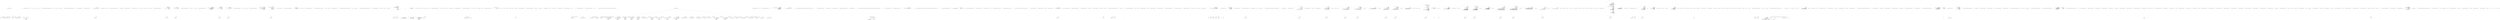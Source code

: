 digraph  {
n61 [label="Hangfire.SqlServer.SqlServerJobQueueMonitoringApi", span=""];
n62 [label=sqlQuery, span=""];
n63 [label=string, span=""];
n64 [label=int, span=""];
n65 [label=int, span=""];
n66 [label=sqlQuery, span=""];
n67 [label=string, span=""];
n68 [label=int, span=""];
n69 [label=int, span=""];
n70 [label=fetchedJobsSql, span=""];
n71 [label=string, span=""];
n72 [label=sqlQuery, span=""];
n0 [cluster="Hangfire.SqlServer.SqlServerJobQueueMonitoringApi.SqlServerJobQueueMonitoringApi(Hangfire.SqlServer.SqlServerStorage)", label="Entry Hangfire.SqlServer.SqlServerJobQueueMonitoringApi.SqlServerJobQueueMonitoringApi(Hangfire.SqlServer.SqlServerStorage)", span="36-36"];
n1 [cluster="Hangfire.SqlServer.SqlServerJobQueueMonitoringApi.SqlServerJobQueueMonitoringApi(Hangfire.SqlServer.SqlServerStorage)", label="storage == null", span="38-38"];
n3 [cluster="Hangfire.SqlServer.SqlServerJobQueueMonitoringApi.SqlServerJobQueueMonitoringApi(Hangfire.SqlServer.SqlServerStorage)", label="_storage = storage", span="39-39"];
n2 [cluster="Hangfire.SqlServer.SqlServerJobQueueMonitoringApi.SqlServerJobQueueMonitoringApi(Hangfire.SqlServer.SqlServerStorage)", label="throw new ArgumentNullException(''storage'');", span="38-38"];
n4 [cluster="Hangfire.SqlServer.SqlServerJobQueueMonitoringApi.SqlServerJobQueueMonitoringApi(Hangfire.SqlServer.SqlServerStorage)", label="Exit Hangfire.SqlServer.SqlServerJobQueueMonitoringApi.SqlServerJobQueueMonitoringApi(Hangfire.SqlServer.SqlServerStorage)", span="36-36"];
n5 [cluster="System.ArgumentNullException.ArgumentNullException(string)", label="Entry System.ArgumentNullException.ArgumentNullException(string)", span="0-0"];
n6 [cluster="Hangfire.SqlServer.SqlServerJobQueueMonitoringApi.GetQueues()", label="Entry Hangfire.SqlServer.SqlServerJobQueueMonitoringApi.GetQueues()", span="42-42"];
n7 [cluster="Hangfire.SqlServer.SqlServerJobQueueMonitoringApi.GetQueues()", label="string sqlQuery = @''select distinct(Queue) from HangFire.JobQueue''", span="44-44"];
n8 [cluster="Hangfire.SqlServer.SqlServerJobQueueMonitoringApi.GetQueues()", label=_cacheLock, span="46-46"];
n10 [cluster="Hangfire.SqlServer.SqlServerJobQueueMonitoringApi.GetQueues()", label="var result = UseTransaction(connection =>\r\n                    {\r\n                        return connection.Query(sqlQuery).Select(x => (string) x.Queue).ToList();\r\n                    })", span="50-53"];
n19 [cluster="lambda expression", label="return connection.Query(sqlQuery).Select(x => (string) x.Queue).ToList();", span="52-52"];
n9 [cluster="Hangfire.SqlServer.SqlServerJobQueueMonitoringApi.GetQueues()", label="_queuesCache.Count == 0 || _cacheUpdated.Add(QueuesCacheTimeout) < DateTime.UtcNow", span="48-48"];
n13 [cluster="Hangfire.SqlServer.SqlServerJobQueueMonitoringApi.GetQueues()", label="return _queuesCache.ToList();", span="59-59"];
n15 [cluster="System.DateTime.Add(System.TimeSpan)", label="Entry System.DateTime.Add(System.TimeSpan)", span="0-0"];
n11 [cluster="Hangfire.SqlServer.SqlServerJobQueueMonitoringApi.GetQueues()", label="_queuesCache = result", span="55-55"];
n16 [cluster="Hangfire.SqlServer.SqlServerJobQueueMonitoringApi.UseTransaction<T>(System.Func<SqlConnection, T>)", label="Entry Hangfire.SqlServer.SqlServerJobQueueMonitoringApi.UseTransaction<T>(System.Func<SqlConnection, T>)", span="132-132"];
n18 [cluster="lambda expression", label="Entry lambda expression", span="50-53"];
n12 [cluster="Hangfire.SqlServer.SqlServerJobQueueMonitoringApi.GetQueues()", label="_cacheUpdated = DateTime.UtcNow", span="56-56"];
n14 [cluster="Hangfire.SqlServer.SqlServerJobQueueMonitoringApi.GetQueues()", label="Exit Hangfire.SqlServer.SqlServerJobQueueMonitoringApi.GetQueues()", span="42-42"];
n17 [cluster="System.Collections.Generic.IEnumerable<TSource>.ToList<TSource>()", label="Entry System.Collections.Generic.IEnumerable<TSource>.ToList<TSource>()", span="0-0"];
n20 [cluster="lambda expression", label="Exit lambda expression", span="50-53"];
n21 [cluster="Unk.Query", label="Entry Unk.Query", span=""];
n22 [cluster="Unk.Select", label="Entry Unk.Select", span=""];
n23 [cluster="Unk.ToList", label="Entry Unk.ToList", span=""];
n24 [cluster="lambda expression", label="Entry lambda expression", span="52-52"];
n25 [cluster="lambda expression", label="(string) x.Queue", span="52-52"];
n26 [cluster="lambda expression", label="Exit lambda expression", span="52-52"];
n27 [cluster="Hangfire.SqlServer.SqlServerJobQueueMonitoringApi.GetEnqueuedJobIds(string, int, int)", label="Entry Hangfire.SqlServer.SqlServerJobQueueMonitoringApi.GetEnqueuedJobIds(string, int, int)", span="63-63"];
n29 [cluster="Hangfire.SqlServer.SqlServerJobQueueMonitoringApi.GetEnqueuedJobIds(string, int, int)", label="return UseTransaction(connection =>\r\n            {\r\n                return connection.Query<JobIdDto>(\r\n                    sqlQuery,\r\n                    new { queue = queue, start = from + 1, end = @from + perPage })\r\n                    .ToList()\r\n                    .Select(x => x.Id)\r\n                    .ToList();\r\n            });", span="75-83"];
n32 [cluster="lambda expression", label="return connection.Query<JobIdDto>(\r\n                    sqlQuery,\r\n                    new { queue = queue, start = from + 1, end = @from + perPage })\r\n                    .ToList()\r\n                    .Select(x => x.Id)\r\n                    .ToList();", span="77-82"];
n30 [cluster="Hangfire.SqlServer.SqlServerJobQueueMonitoringApi.GetEnqueuedJobIds(string, int, int)", label="Exit Hangfire.SqlServer.SqlServerJobQueueMonitoringApi.GetEnqueuedJobIds(string, int, int)", span="63-63"];
n31 [cluster="lambda expression", label="Entry lambda expression", span="75-83"];
n33 [cluster="lambda expression", label="Exit lambda expression", span="75-83"];
n34 [cluster="Unk.>", label="Entry Unk.>", span=""];
n35 [cluster="lambda expression", label="Entry lambda expression", span="81-81"];
n36 [cluster="lambda expression", label="x.Id", span="81-81"];
n37 [cluster="lambda expression", label="Exit lambda expression", span="81-81"];
n38 [cluster="Hangfire.SqlServer.SqlServerJobQueueMonitoringApi.GetFetchedJobIds(string, int, int)", label="Entry Hangfire.SqlServer.SqlServerJobQueueMonitoringApi.GetFetchedJobIds(string, int, int)", span="86-86"];
n39 [cluster="Hangfire.SqlServer.SqlServerJobQueueMonitoringApi.GetFetchedJobIds(string, int, int)", label="string fetchedJobsSql = @''\r\nselect r.Id from (\r\n  select j.Id, jq.FetchedAt, row_number() over (order by j.Id) as row_num \r\n  from HangFire.JobQueue jq\r\n  left join HangFire.Job j on jq.JobId = j.Id\r\n  where jq.Queue = @queue and jq.FetchedAt is not null\r\n) as r\r\nwhere r.row_num between @start and @end''", span="88-95"];
n40 [cluster="Hangfire.SqlServer.SqlServerJobQueueMonitoringApi.GetFetchedJobIds(string, int, int)", label="return UseTransaction(connection =>\r\n            {\r\n                return connection.Query<JobIdDto>(\r\n                    fetchedJobsSql,\r\n                    new { queue = queue, start = from + 1, end = @from + perPage })\r\n                    .ToList()\r\n                    .Select(x => x.Id)\r\n                    .ToList();\r\n            });", span="97-105"];
n43 [cluster="lambda expression", label="return connection.Query<JobIdDto>(\r\n                    fetchedJobsSql,\r\n                    new { queue = queue, start = from + 1, end = @from + perPage })\r\n                    .ToList()\r\n                    .Select(x => x.Id)\r\n                    .ToList();", span="99-104"];
n41 [cluster="Hangfire.SqlServer.SqlServerJobQueueMonitoringApi.GetFetchedJobIds(string, int, int)", label="Exit Hangfire.SqlServer.SqlServerJobQueueMonitoringApi.GetFetchedJobIds(string, int, int)", span="86-86"];
n42 [cluster="lambda expression", label="Entry lambda expression", span="97-105"];
n44 [cluster="lambda expression", label="Exit lambda expression", span="97-105"];
n45 [cluster="lambda expression", label="Entry lambda expression", span="103-103"];
n46 [cluster="lambda expression", label="x.Id", span="103-103"];
n47 [cluster="lambda expression", label="Exit lambda expression", span="103-103"];
n48 [cluster="Hangfire.SqlServer.SqlServerJobQueueMonitoringApi.GetEnqueuedAndFetchedCount(string)", label="Entry Hangfire.SqlServer.SqlServerJobQueueMonitoringApi.GetEnqueuedAndFetchedCount(string)", span="108-108"];
n49 [cluster="Hangfire.SqlServer.SqlServerJobQueueMonitoringApi.GetEnqueuedAndFetchedCount(string)", label="string sqlQuery = @''\r\nselect sum(Enqueued) as EnqueuedCount, sum(Fetched) as FetchedCount \r\nfrom (\r\n    select \r\n	    case when FetchedAt is null then 1 else 0 end as Enqueued,\r\n	    case when FetchedAt is not null then 1 else 0 end as Fetched\r\n    from HangFire.JobQueue\r\n    where Queue = @queue\r\n) q''", span="110-118"];
n50 [cluster="Hangfire.SqlServer.SqlServerJobQueueMonitoringApi.GetEnqueuedAndFetchedCount(string)", label="return UseTransaction(connection =>\r\n            {\r\n                var result = connection.Query(sqlQuery, new { queue = queue }).Single();\r\n\r\n                return new EnqueuedAndFetchedCountDto\r\n                {\r\n                    EnqueuedCount = result.EnqueuedCount,\r\n                    FetchedCount = result.FetchedCount\r\n                };\r\n            });", span="120-129"];
n53 [cluster="lambda expression", label="var result = connection.Query(sqlQuery, new { queue = queue }).Single()", span="122-122"];
n51 [cluster="Hangfire.SqlServer.SqlServerJobQueueMonitoringApi.GetEnqueuedAndFetchedCount(string)", label="Exit Hangfire.SqlServer.SqlServerJobQueueMonitoringApi.GetEnqueuedAndFetchedCount(string)", span="108-108"];
n52 [cluster="lambda expression", label="Entry lambda expression", span="120-129"];
n54 [cluster="lambda expression", label="return new EnqueuedAndFetchedCountDto\r\n                {\r\n                    EnqueuedCount = result.EnqueuedCount,\r\n                    FetchedCount = result.FetchedCount\r\n                };", span="124-128"];
n56 [cluster="Unk.Single", label="Entry Unk.Single", span=""];
n55 [cluster="lambda expression", label="Exit lambda expression", span="120-129"];
n57 [cluster="Hangfire.SqlServer.EnqueuedAndFetchedCountDto.EnqueuedAndFetchedCountDto()", label="Entry Hangfire.SqlServer.EnqueuedAndFetchedCountDto.EnqueuedAndFetchedCountDto()", span="18-18"];
n58 [cluster="Hangfire.SqlServer.SqlServerJobQueueMonitoringApi.UseTransaction<T>(System.Func<SqlConnection, T>)", label="return _storage.UseTransaction(func, IsolationLevel.ReadUncommitted);", span="134-134"];
n59 [cluster="Hangfire.SqlServer.SqlServerJobQueueMonitoringApi.UseTransaction<T>(System.Func<SqlConnection, T>)", label="Exit Hangfire.SqlServer.SqlServerJobQueueMonitoringApi.UseTransaction<T>(System.Func<SqlConnection, T>)", span="132-132"];
n60 [cluster="Unk.UseTransaction", label="Entry Unk.UseTransaction", span=""];
m0_35 [cluster="Unk.CreatePipeline", file="SqlServerJobQueueProvider.cs", label="Entry Unk.CreatePipeline", span=""];
m0_43 [cluster="HangFire.Common.JobHelper.ToStringTimestamp(System.DateTime)", file="SqlServerJobQueueProvider.cs", label="Entry HangFire.Common.JobHelper.ToStringTimestamp(System.DateTime)", span="46-46"];
m0_0 [cluster="HangFire.Redis.RedisJobFetcher.RedisJobFetcher(IRedisClient, System.Collections.Generic.IEnumerable<string>, System.TimeSpan)", file="SqlServerJobQueueProvider.cs", label="Entry HangFire.Redis.RedisJobFetcher.RedisJobFetcher(IRedisClient, System.Collections.Generic.IEnumerable<string>, System.TimeSpan)", span="17-17"];
m0_1 [cluster="HangFire.Redis.RedisJobFetcher.RedisJobFetcher(IRedisClient, System.Collections.Generic.IEnumerable<string>, System.TimeSpan)", file="SqlServerJobQueueProvider.cs", label="_redis = redis", span="22-22"];
m0_2 [cluster="HangFire.Redis.RedisJobFetcher.RedisJobFetcher(IRedisClient, System.Collections.Generic.IEnumerable<string>, System.TimeSpan)", file="SqlServerJobQueueProvider.cs", label="_queueNames = queueNames.ToList()", span="23-23"];
m0_4 [cluster="HangFire.Redis.RedisJobFetcher.RedisJobFetcher(IRedisClient, System.Collections.Generic.IEnumerable<string>, System.TimeSpan)", file="SqlServerJobQueueProvider.cs", label="Exit HangFire.Redis.RedisJobFetcher.RedisJobFetcher(IRedisClient, System.Collections.Generic.IEnumerable<string>, System.TimeSpan)", span="17-17"];
m0_38 [cluster="HangFire.Storage.InvocationData.InvocationData(string, string, string)", file="SqlServerJobQueueProvider.cs", label="Entry HangFire.Storage.InvocationData.InvocationData(string, string, string)", span="4-4"];
m0_48 [cluster="Unk.GetValuesFromHash", file="SqlServerJobQueueProvider.cs", label="Entry Unk.GetValuesFromHash", span=""];
m0_36 [cluster="Unk.QueueCommand", file="SqlServerJobQueueProvider.cs", label="Entry Unk.QueueCommand", span=""];
m0_34 [cluster="Unk.PopAndPushItemBetweenLists", file="SqlServerJobQueueProvider.cs", label="Entry Unk.PopAndPushItemBetweenLists", span=""];
m0_49 [cluster="lambda expression", file="SqlServerJobQueueProvider.cs", label="Entry lambda expression", span="92-99"];
m0_41 [cluster="lambda expression", file="SqlServerJobQueueProvider.cs", label="x.SetEntryInHash(\r\n                    String.Format(RedisStorage.Prefix + ''job:{0}'', jobId),\r\n                    ''Fetched'',\r\n                    JobHelper.ToStringTimestamp(DateTime.UtcNow))", span="81-84"];
m0_46 [cluster="lambda expression", file="SqlServerJobQueueProvider.cs", label="x.GetValuesFromHash(\r\n                        RedisStorage.Prefix + String.Format(''job:{0}'', jobId),\r\n                        new[] { ''Type'', ''Args'', ''Method'', ''Arguments'', ''ParameterTypes'' })", span="89-91"];
m0_40 [cluster="lambda expression", file="SqlServerJobQueueProvider.cs", label="Entry lambda expression", span="81-84"];
m0_45 [cluster="lambda expression", file="SqlServerJobQueueProvider.cs", label="Entry lambda expression", span="89-91"];
m0_42 [cluster="lambda expression", file="SqlServerJobQueueProvider.cs", label="Exit lambda expression", span="81-84"];
m0_47 [cluster="lambda expression", file="SqlServerJobQueueProvider.cs", label="Exit lambda expression", span="89-91"];
m0_50 [cluster="lambda expression", file="SqlServerJobQueueProvider.cs", label="type = x[0]", span="94-94"];
m0_51 [cluster="lambda expression", file="SqlServerJobQueueProvider.cs", label="method = x[2]", span="95-95"];
m0_52 [cluster="lambda expression", file="SqlServerJobQueueProvider.cs", label="parameterTypes = x[4]", span="96-96"];
m0_53 [cluster="lambda expression", file="SqlServerJobQueueProvider.cs", label="args = x[1]", span="97-97"];
m0_54 [cluster="lambda expression", file="SqlServerJobQueueProvider.cs", label="arguments = x[3]", span="98-98"];
m0_55 [cluster="lambda expression", file="SqlServerJobQueueProvider.cs", label="Exit lambda expression", span="92-99"];
m0_39 [cluster="HangFire.Server.JobPayload.JobPayload(string, string, HangFire.Storage.InvocationData)", file="SqlServerJobQueueProvider.cs", label="Entry HangFire.Server.JobPayload.JobPayload(string, string, HangFire.Storage.InvocationData)", span="23-23"];
m0_44 [cluster="Unk.SetEntryInHash", file="SqlServerJobQueueProvider.cs", label="Entry Unk.SetEntryInHash", span=""];
m0_32 [cluster="string.Format(string, object)", file="SqlServerJobQueueProvider.cs", label="Entry string.Format(string, object)", span="0-0"];
m0_37 [cluster="Unk.Flush", file="SqlServerJobQueueProvider.cs", label="Entry Unk.Flush", span=""];
m0_33 [cluster="Unk.BlockingPopAndPushItemBetweenLists", file="SqlServerJobQueueProvider.cs", label="Entry Unk.BlockingPopAndPushItemBetweenLists", span=""];
m0_31 [cluster="System.Threading.CancellationToken.ThrowIfCancellationRequested()", file="SqlServerJobQueueProvider.cs", label="Entry System.Threading.CancellationToken.ThrowIfCancellationRequested()", span="0-0"];
m0_25 [cluster="HangFire.Redis.RedisJobFetcher.DequeueJob(System.Threading.CancellationToken)", file="SqlServerJobQueueProvider.cs", label="pipeline.QueueCommand(x => x.SetEntryInHash(\r\n                    String.Format(RedisStorage.Prefix + ''job:{0}'', jobId),\r\n                    ''Fetched'',\r\n                    JobHelper.ToStringTimestamp(DateTime.UtcNow)))", span="81-84"];
m0_6 [cluster="HangFire.Redis.RedisJobFetcher.DequeueJob(System.Threading.CancellationToken)", file="SqlServerJobQueueProvider.cs", label="Entry HangFire.Redis.RedisJobFetcher.DequeueJob(System.Threading.CancellationToken)", span="27-27"];
m0_7 [cluster="HangFire.Redis.RedisJobFetcher.DequeueJob(System.Threading.CancellationToken)", file="SqlServerJobQueueProvider.cs", label="string jobId", span="29-29"];
m0_10 [cluster="HangFire.Redis.RedisJobFetcher.DequeueJob(System.Threading.CancellationToken)", file="SqlServerJobQueueProvider.cs", label="cancellationToken.ThrowIfCancellationRequested()", span="35-35"];
m0_8 [cluster="HangFire.Redis.RedisJobFetcher.DequeueJob(System.Threading.CancellationToken)", file="SqlServerJobQueueProvider.cs", label="string queueName", span="30-30"];
m0_9 [cluster="HangFire.Redis.RedisJobFetcher.DequeueJob(System.Threading.CancellationToken)", file="SqlServerJobQueueProvider.cs", label="var queueIndex = 0", span="31-31"];
m0_12 [cluster="HangFire.Redis.RedisJobFetcher.DequeueJob(System.Threading.CancellationToken)", file="SqlServerJobQueueProvider.cs", label="queueName = _queueNames[queueIndex]", span="38-38"];
m0_15 [cluster="HangFire.Redis.RedisJobFetcher.DequeueJob(System.Threading.CancellationToken)", file="SqlServerJobQueueProvider.cs", label="queueIndex == 0", span="43-43"];
m0_14 [cluster="HangFire.Redis.RedisJobFetcher.DequeueJob(System.Threading.CancellationToken)", file="SqlServerJobQueueProvider.cs", label="var fetchedKey = RedisStorage.Prefix + String.Format(''queue:{0}:dequeued'', queueName)", span="41-41"];
m0_29 [cluster="HangFire.Redis.RedisJobFetcher.DequeueJob(System.Threading.CancellationToken)", file="SqlServerJobQueueProvider.cs", label="return new JobPayload(jobId, queueName, invocationData)\r\n            {\r\n                Args = args,\r\n                Arguments = arguments\r\n            };", span="110-114"];
m0_17 [cluster="HangFire.Redis.RedisJobFetcher.DequeueJob(System.Threading.CancellationToken)", file="SqlServerJobQueueProvider.cs", label="jobId = _redis.PopAndPushItemBetweenLists(\r\n                        queueKey, fetchedKey)", span="52-53"];
m0_18 [cluster="HangFire.Redis.RedisJobFetcher.DequeueJob(System.Threading.CancellationToken)", file="SqlServerJobQueueProvider.cs", label="jobId == null", span="56-56"];
m0_26 [cluster="HangFire.Redis.RedisJobFetcher.DequeueJob(System.Threading.CancellationToken)", file="SqlServerJobQueueProvider.cs", label="pipeline.QueueCommand(\r\n                    x => x.GetValuesFromHash(\r\n                        RedisStorage.Prefix + String.Format(''job:{0}'', jobId),\r\n                        new[] { ''Type'', ''Args'', ''Method'', ''Arguments'', ''ParameterTypes'' }),\r\n                    x =>\r\n                    {\r\n                        type = x[0];\r\n                        method = x[2];\r\n                        parameterTypes = x[4];\r\n                        args = x[1];\r\n                        arguments = x[3];\r\n                    })", span="88-99"];
m0_19 [cluster="HangFire.Redis.RedisJobFetcher.DequeueJob(System.Threading.CancellationToken)", file="SqlServerJobQueueProvider.cs", label="string type = null", span="73-73"];
m0_20 [cluster="HangFire.Redis.RedisJobFetcher.DequeueJob(System.Threading.CancellationToken)", file="SqlServerJobQueueProvider.cs", label="string method = null", span="74-74"];
m0_21 [cluster="HangFire.Redis.RedisJobFetcher.DequeueJob(System.Threading.CancellationToken)", file="SqlServerJobQueueProvider.cs", label="string parameterTypes = null", span="75-75"];
m0_22 [cluster="HangFire.Redis.RedisJobFetcher.DequeueJob(System.Threading.CancellationToken)", file="SqlServerJobQueueProvider.cs", label="string arguments = null", span="76-76"];
m0_23 [cluster="HangFire.Redis.RedisJobFetcher.DequeueJob(System.Threading.CancellationToken)", file="SqlServerJobQueueProvider.cs", label="string args = null", span="77-77"];
m0_24 [cluster="HangFire.Redis.RedisJobFetcher.DequeueJob(System.Threading.CancellationToken)", file="SqlServerJobQueueProvider.cs", label="var pipeline = _redis.CreatePipeline()", span="79-79"];
m0_27 [cluster="HangFire.Redis.RedisJobFetcher.DequeueJob(System.Threading.CancellationToken)", file="SqlServerJobQueueProvider.cs", label="pipeline.Flush()", span="101-101"];
m0_28 [cluster="HangFire.Redis.RedisJobFetcher.DequeueJob(System.Threading.CancellationToken)", file="SqlServerJobQueueProvider.cs", label="var invocationData = new InvocationData(type, method, parameterTypes)", span="108-108"];
m0_30 [cluster="HangFire.Redis.RedisJobFetcher.DequeueJob(System.Threading.CancellationToken)", file="SqlServerJobQueueProvider.cs", label="Exit HangFire.Redis.RedisJobFetcher.DequeueJob(System.Threading.CancellationToken)", span="27-27"];
m0_56 [file="SqlServerJobQueueProvider.cs", label="HangFire.Redis.RedisJobFetcher", span=""];
m0_57 [file="SqlServerJobQueueProvider.cs", label=jobId, span=""];
m1_87 [cluster="System.Collections.Generic.List<T>.List()", file="SqlServerMonitoringApi.cs", label="Entry System.Collections.Generic.List<T>.List()", span="0-0"];
m1_363 [cluster="Hangfire.Storage.InvocationData.Deserialize()", file="SqlServerMonitoringApi.cs", label="Entry Hangfire.Storage.InvocationData.Deserialize()", span="40-40"];
m1_111 [cluster="long.Parse(string)", file="SqlServerMonitoringApi.cs", label="Entry long.Parse(string)", span="0-0"];
m1_378 [cluster="System.Func<T1, T2, T3, TResult>.Invoke(T1, T2, T3)", file="SqlServerMonitoringApi.cs", label="Entry System.Func<T1, T2, T3, TResult>.Invoke(T1, T2, T3)", span="0-0"];
m1_88 [cluster="Hangfire.Storage.Monitoring.ServerDto.ServerDto()", file="SqlServerMonitoringApi.cs", label="Entry Hangfire.Storage.Monitoring.ServerDto.ServerDto()", span="21-21"];
m1_44 [cluster="Hangfire.SqlServer.SqlServerMonitoringApi.GetJobs<TDto>(SqlConnection, int, int, string, System.Func<Hangfire.SqlServer.Entities.SqlJob, Hangfire.Common.Job, System.Collections.Generic.Dictionary<string, string>, TDto>)", file="SqlServerMonitoringApi.cs", label="Entry Hangfire.SqlServer.SqlServerMonitoringApi.GetJobs<TDto>(SqlConnection, int, int, string, System.Func<Hangfire.SqlServer.Entities.SqlJob, Hangfire.Common.Job, System.Collections.Generic.Dictionary<string, string>, TDto>)", span="491-491"];
m1_364 [cluster="Hangfire.SqlServer.SqlServerMonitoringApi.GetJobs<TDto>(SqlConnection, int, int, string, System.Func<Hangfire.SqlServer.Entities.SqlJob, Hangfire.Common.Job, System.Collections.Generic.Dictionary<string, string>, TDto>)", file="SqlServerMonitoringApi.cs", label="string jobsSql = @''\r\nselect * from (\r\n  select j.*, s.Reason as StateReason, s.Data as StateData, row_number() over (order by j.Id desc) as row_num\r\n  from HangFire.Job j\r\n  left join HangFire.State s on j.StateId = s.Id\r\n  where j.StateName = @stateName\r\n) as j where j.row_num between @start and @end\r\n''", span="498-505"];
m1_365 [cluster="Hangfire.SqlServer.SqlServerMonitoringApi.GetJobs<TDto>(SqlConnection, int, int, string, System.Func<Hangfire.SqlServer.Entities.SqlJob, Hangfire.Common.Job, System.Collections.Generic.Dictionary<string, string>, TDto>)", file="SqlServerMonitoringApi.cs", label="var jobs = connection.Query<SqlJob>(\r\n                        jobsSql,\r\n                        new { stateName = stateName, start = @from + 1, end = @from + count })\r\n                        .ToList()", span="507-510"];
m1_366 [cluster="Hangfire.SqlServer.SqlServerMonitoringApi.GetJobs<TDto>(SqlConnection, int, int, string, System.Func<Hangfire.SqlServer.Entities.SqlJob, Hangfire.Common.Job, System.Collections.Generic.Dictionary<string, string>, TDto>)", file="SqlServerMonitoringApi.cs", label="return DeserializeJobs(jobs, selector);", span="512-512"];
m1_367 [cluster="Hangfire.SqlServer.SqlServerMonitoringApi.GetJobs<TDto>(SqlConnection, int, int, string, System.Func<Hangfire.SqlServer.Entities.SqlJob, Hangfire.Common.Job, System.Collections.Generic.Dictionary<string, string>, TDto>)", file="SqlServerMonitoringApi.cs", label="Exit Hangfire.SqlServer.SqlServerMonitoringApi.GetJobs<TDto>(SqlConnection, int, int, string, System.Func<Hangfire.SqlServer.Entities.SqlJob, Hangfire.Common.Job, System.Collections.Generic.Dictionary<string, string>, TDto>)", span="491-491"];
m1_379 [cluster="System.Collections.Generic.KeyValuePair<TKey, TValue>.KeyValuePair(TKey, TValue)", file="SqlServerMonitoringApi.cs", label="Entry System.Collections.Generic.KeyValuePair<TKey, TValue>.KeyValuePair(TKey, TValue)", span="0-0"];
m1_26 [cluster="Hangfire.SqlServer.SqlServerMonitoringApi.FailedCount()", file="SqlServerMonitoringApi.cs", label="Entry Hangfire.SqlServer.SqlServerMonitoringApi.FailedCount()", span="64-64"];
m1_27 [cluster="Hangfire.SqlServer.SqlServerMonitoringApi.FailedCount()", file="SqlServerMonitoringApi.cs", label="return UseConnection(connection => \r\n                GetNumberOfJobsByStateName(connection, FailedState.StateName));", span="66-67"];
m1_28 [cluster="Hangfire.SqlServer.SqlServerMonitoringApi.FailedCount()", file="SqlServerMonitoringApi.cs", label="Exit Hangfire.SqlServer.SqlServerMonitoringApi.FailedCount()", span="64-64"];
m1_139 [cluster="Hangfire.Storage.Monitoring.QueueWithTopEnqueuedJobsDto.QueueWithTopEnqueuedJobsDto()", file="SqlServerMonitoringApi.cs", label="Entry Hangfire.Storage.Monitoring.QueueWithTopEnqueuedJobsDto.QueueWithTopEnqueuedJobsDto()", span="18-18"];
m1_99 [cluster="Hangfire.Storage.Monitoring.FailedJobDto.FailedJobDto()", file="SqlServerMonitoringApi.cs", label="Entry Hangfire.Storage.Monitoring.FailedJobDto.FailedJobDto()", span="23-23"];
m1_368 [cluster="Hangfire.SqlServer.SqlServerMonitoringApi.DeserializeJobs<TDto>(System.Collections.Generic.ICollection<Hangfire.SqlServer.Entities.SqlJob>, System.Func<Hangfire.SqlServer.Entities.SqlJob, Hangfire.Common.Job, System.Collections.Generic.Dictionary<string, string>, TDto>)", file="SqlServerMonitoringApi.cs", label="Entry Hangfire.SqlServer.SqlServerMonitoringApi.DeserializeJobs<TDto>(System.Collections.Generic.ICollection<Hangfire.SqlServer.Entities.SqlJob>, System.Func<Hangfire.SqlServer.Entities.SqlJob, Hangfire.Common.Job, System.Collections.Generic.Dictionary<string, string>, TDto>)", span="515-515"];
m1_369 [cluster="Hangfire.SqlServer.SqlServerMonitoringApi.DeserializeJobs<TDto>(System.Collections.Generic.ICollection<Hangfire.SqlServer.Entities.SqlJob>, System.Func<Hangfire.SqlServer.Entities.SqlJob, Hangfire.Common.Job, System.Collections.Generic.Dictionary<string, string>, TDto>)", file="SqlServerMonitoringApi.cs", label="var result = new List<KeyValuePair<string, TDto>>(jobs.Count)", span="519-519"];
m1_370 [cluster="Hangfire.SqlServer.SqlServerMonitoringApi.DeserializeJobs<TDto>(System.Collections.Generic.ICollection<Hangfire.SqlServer.Entities.SqlJob>, System.Func<Hangfire.SqlServer.Entities.SqlJob, Hangfire.Common.Job, System.Collections.Generic.Dictionary<string, string>, TDto>)", file="SqlServerMonitoringApi.cs", label=jobs, span="521-521"];
m1_373 [cluster="Hangfire.SqlServer.SqlServerMonitoringApi.DeserializeJobs<TDto>(System.Collections.Generic.ICollection<Hangfire.SqlServer.Entities.SqlJob>, System.Func<Hangfire.SqlServer.Entities.SqlJob, Hangfire.Common.Job, System.Collections.Generic.Dictionary<string, string>, TDto>)", file="SqlServerMonitoringApi.cs", label="var dto = selector(job, DeserializeJob(job.InvocationData, job.Arguments), stateData)", span="528-528"];
m1_374 [cluster="Hangfire.SqlServer.SqlServerMonitoringApi.DeserializeJobs<TDto>(System.Collections.Generic.ICollection<Hangfire.SqlServer.Entities.SqlJob>, System.Func<Hangfire.SqlServer.Entities.SqlJob, Hangfire.Common.Job, System.Collections.Generic.Dictionary<string, string>, TDto>)", file="SqlServerMonitoringApi.cs", label="result.Add(new KeyValuePair<string, TDto>(\r\n                    job.Id.ToString(), dto))", span="530-531"];
m1_375 [cluster="Hangfire.SqlServer.SqlServerMonitoringApi.DeserializeJobs<TDto>(System.Collections.Generic.ICollection<Hangfire.SqlServer.Entities.SqlJob>, System.Func<Hangfire.SqlServer.Entities.SqlJob, Hangfire.Common.Job, System.Collections.Generic.Dictionary<string, string>, TDto>)", file="SqlServerMonitoringApi.cs", label="return new JobList<TDto>(result);", span="534-534"];
m1_371 [cluster="Hangfire.SqlServer.SqlServerMonitoringApi.DeserializeJobs<TDto>(System.Collections.Generic.ICollection<Hangfire.SqlServer.Entities.SqlJob>, System.Func<Hangfire.SqlServer.Entities.SqlJob, Hangfire.Common.Job, System.Collections.Generic.Dictionary<string, string>, TDto>)", file="SqlServerMonitoringApi.cs", label="var deserializedData = JobHelper.FromJson<Dictionary<string, string>>(job.StateData)", span="523-523"];
m1_372 [cluster="Hangfire.SqlServer.SqlServerMonitoringApi.DeserializeJobs<TDto>(System.Collections.Generic.ICollection<Hangfire.SqlServer.Entities.SqlJob>, System.Func<Hangfire.SqlServer.Entities.SqlJob, Hangfire.Common.Job, System.Collections.Generic.Dictionary<string, string>, TDto>)", file="SqlServerMonitoringApi.cs", label="var stateData = deserializedData != null\r\n                    ? new Dictionary<string, string>(deserializedData, StringComparer.OrdinalIgnoreCase)\r\n                    : null", span="524-526"];
m1_376 [cluster="Hangfire.SqlServer.SqlServerMonitoringApi.DeserializeJobs<TDto>(System.Collections.Generic.ICollection<Hangfire.SqlServer.Entities.SqlJob>, System.Func<Hangfire.SqlServer.Entities.SqlJob, Hangfire.Common.Job, System.Collections.Generic.Dictionary<string, string>, TDto>)", file="SqlServerMonitoringApi.cs", label="Exit Hangfire.SqlServer.SqlServerMonitoringApi.DeserializeJobs<TDto>(System.Collections.Generic.ICollection<Hangfire.SqlServer.Entities.SqlJob>, System.Func<Hangfire.SqlServer.Entities.SqlJob, Hangfire.Common.Job, System.Collections.Generic.Dictionary<string, string>, TDto>)", span="515-515"];
m1_13 [cluster="Hangfire.SqlServer.SqlServerMonitoringApi.GetNumberOfJobsByStateName(SqlConnection, string)", file="SqlServerMonitoringApi.cs", label="Entry Hangfire.SqlServer.SqlServerMonitoringApi.GetNumberOfJobsByStateName(SqlConnection, string)", span="463-463"];
m1_351 [cluster="Hangfire.SqlServer.SqlServerMonitoringApi.GetNumberOfJobsByStateName(SqlConnection, string)", file="SqlServerMonitoringApi.cs", label="string sqlQuery = @''\r\nselect count(Id) from HangFire.Job where StateName = @state''", span="465-466"];
m1_352 [cluster="Hangfire.SqlServer.SqlServerMonitoringApi.GetNumberOfJobsByStateName(SqlConnection, string)", file="SqlServerMonitoringApi.cs", label="var count = connection.Query<int>(\r\n                 sqlQuery,\r\n                 new { state = stateName })\r\n                 .Single()", span="468-471"];
m1_353 [cluster="Hangfire.SqlServer.SqlServerMonitoringApi.GetNumberOfJobsByStateName(SqlConnection, string)", file="SqlServerMonitoringApi.cs", label="return count;", span="473-473"];
m1_354 [cluster="Hangfire.SqlServer.SqlServerMonitoringApi.GetNumberOfJobsByStateName(SqlConnection, string)", file="SqlServerMonitoringApi.cs", label="Exit Hangfire.SqlServer.SqlServerMonitoringApi.GetNumberOfJobsByStateName(SqlConnection, string)", span="463-463"];
m1_226 [cluster="Hangfire.SqlServer.SqlServerMonitoringApi.DeletedListCount()", file="SqlServerMonitoringApi.cs", label="Entry Hangfire.SqlServer.SqlServerMonitoringApi.DeletedListCount()", span="298-298"];
m1_227 [cluster="Hangfire.SqlServer.SqlServerMonitoringApi.DeletedListCount()", file="SqlServerMonitoringApi.cs", label="return UseConnection(connection => \r\n                GetNumberOfJobsByStateName(connection, DeletedState.StateName));", span="300-301"];
m1_228 [cluster="Hangfire.SqlServer.SqlServerMonitoringApi.DeletedListCount()", file="SqlServerMonitoringApi.cs", label="Exit Hangfire.SqlServer.SqlServerMonitoringApi.DeletedListCount()", span="298-298"];
m1_391 [cluster="Unk.ToString", file="SqlServerMonitoringApi.cs", label="Entry Unk.ToString", span=""];
m1_9 [cluster="Hangfire.SqlServer.SqlServerMonitoringApi.UseConnection<T>(System.Func<SqlConnection, T>)", file="SqlServerMonitoringApi.cs", label="Entry Hangfire.SqlServer.SqlServerMonitoringApi.UseConnection<T>(System.Func<SqlConnection, T>)", span="430-430"];
m1_339 [cluster="Hangfire.SqlServer.SqlServerMonitoringApi.UseConnection<T>(System.Func<SqlConnection, T>)", file="SqlServerMonitoringApi.cs", label="return _storage.UseTransaction(action, IsolationLevel.ReadUncommitted);", span="432-432"];
m1_340 [cluster="Hangfire.SqlServer.SqlServerMonitoringApi.UseConnection<T>(System.Func<SqlConnection, T>)", file="SqlServerMonitoringApi.cs", label="Exit Hangfire.SqlServer.SqlServerMonitoringApi.UseConnection<T>(System.Func<SqlConnection, T>)", span="430-430"];
m1_238 [cluster="System.Collections.Generic.IEnumerable<TSource>.SelectMany<TSource, TResult>(System.Func<TSource, System.Collections.Generic.IEnumerable<TResult>>)", file="SqlServerMonitoringApi.cs", label="Entry System.Collections.Generic.IEnumerable<TSource>.SelectMany<TSource, TResult>(System.Func<TSource, System.Collections.Generic.IEnumerable<TResult>>)", span="0-0"];
m1_185 [cluster="Hangfire.SqlServer.SqlServerMonitoringApi.HourlyFailedJobs()", file="SqlServerMonitoringApi.cs", label="Entry Hangfire.SqlServer.SqlServerMonitoringApi.HourlyFailedJobs()", span="244-244"];
m1_186 [cluster="Hangfire.SqlServer.SqlServerMonitoringApi.HourlyFailedJobs()", file="SqlServerMonitoringApi.cs", label="return UseConnection(connection => \r\n                GetHourlyTimelineStats(connection, ''failed''));", span="246-247"];
m1_187 [cluster="Hangfire.SqlServer.SqlServerMonitoringApi.HourlyFailedJobs()", file="SqlServerMonitoringApi.cs", label="Exit Hangfire.SqlServer.SqlServerMonitoringApi.HourlyFailedJobs()", span="244-244"];
m1_346 [cluster="Unk.DeserializeJobs", file="SqlServerMonitoringApi.cs", label="Entry Unk.DeserializeJobs", span=""];
m1_232 [cluster="Hangfire.SqlServer.SqlServerMonitoringApi.GetStatistics()", file="SqlServerMonitoringApi.cs", label="Entry Hangfire.SqlServer.SqlServerMonitoringApi.GetStatistics()", span="304-304"];
m1_235 [cluster="Hangfire.SqlServer.SqlServerMonitoringApi.GetStatistics()", file="SqlServerMonitoringApi.cs", label="statistics.Queues = _storage.QueueProviders\r\n                .SelectMany(x => x.GetJobQueueMonitoringApi().GetQueues())\r\n                .Count()", span="348-350"];
m1_236 [cluster="Hangfire.SqlServer.SqlServerMonitoringApi.GetStatistics()", file="SqlServerMonitoringApi.cs", label="return statistics;", span="352-352"];
m1_237 [cluster="Hangfire.SqlServer.SqlServerMonitoringApi.GetStatistics()", file="SqlServerMonitoringApi.cs", label="Exit Hangfire.SqlServer.SqlServerMonitoringApi.GetStatistics()", span="304-304"];
m1_173 [cluster="Hangfire.SqlServer.IPersistentJobQueueMonitoringApi.GetFetchedJobIds(string, int, int)", file="SqlServerMonitoringApi.cs", label="Entry Hangfire.SqlServer.IPersistentJobQueueMonitoringApi.GetFetchedJobIds(string, int, int)", span="24-24"];
m1_168 [cluster="Hangfire.SqlServer.SqlServerMonitoringApi.FetchedJobs(string, int, int)", file="SqlServerMonitoringApi.cs", label="Entry Hangfire.SqlServer.SqlServerMonitoringApi.FetchedJobs(string, int, int)", span="230-230"];
m1_169 [cluster="Hangfire.SqlServer.SqlServerMonitoringApi.FetchedJobs(string, int, int)", file="SqlServerMonitoringApi.cs", label="var queueApi = GetQueueApi(queue)", span="232-232"];
m1_170 [cluster="Hangfire.SqlServer.SqlServerMonitoringApi.FetchedJobs(string, int, int)", file="SqlServerMonitoringApi.cs", label="var fetchedJobIds = queueApi.GetFetchedJobIds(queue, from, perPage)", span="233-233"];
m1_171 [cluster="Hangfire.SqlServer.SqlServerMonitoringApi.FetchedJobs(string, int, int)", file="SqlServerMonitoringApi.cs", label="return UseConnection(connection => FetchedJobs(connection, fetchedJobIds));", span="235-235"];
m1_172 [cluster="Hangfire.SqlServer.SqlServerMonitoringApi.FetchedJobs(string, int, int)", file="SqlServerMonitoringApi.cs", label="Exit Hangfire.SqlServer.SqlServerMonitoringApi.FetchedJobs(string, int, int)", span="230-230"];
m1_184 [cluster="Hangfire.SqlServer.SqlServerMonitoringApi.GetHourlyTimelineStats(SqlConnection, string)", file="SqlServerMonitoringApi.cs", label="Entry Hangfire.SqlServer.SqlServerMonitoringApi.GetHourlyTimelineStats(SqlConnection, string)", span="355-355"];
m1_273 [cluster="Hangfire.SqlServer.SqlServerMonitoringApi.GetHourlyTimelineStats(SqlConnection, string)", file="SqlServerMonitoringApi.cs", label="var endDate = DateTime.UtcNow", span="359-359"];
m1_280 [cluster="Hangfire.SqlServer.SqlServerMonitoringApi.GetHourlyTimelineStats(SqlConnection, string)", file="SqlServerMonitoringApi.cs", label="var keyMaps = dates.ToDictionary(x => String.Format(''stats:{0}:{1}'', type, x.ToString(''yyyy-MM-dd-HH'')), x => x)", span="367-367"];
m1_281 [cluster="Hangfire.SqlServer.SqlServerMonitoringApi.GetHourlyTimelineStats(SqlConnection, string)", file="SqlServerMonitoringApi.cs", label="return GetTimelineStats(connection, keyMaps);", span="369-369"];
m1_274 [cluster="Hangfire.SqlServer.SqlServerMonitoringApi.GetHourlyTimelineStats(SqlConnection, string)", file="SqlServerMonitoringApi.cs", label="var dates = new List<DateTime>()", span="360-360"];
m1_277 [cluster="Hangfire.SqlServer.SqlServerMonitoringApi.GetHourlyTimelineStats(SqlConnection, string)", file="SqlServerMonitoringApi.cs", label="dates.Add(endDate)", span="363-363"];
m1_278 [cluster="Hangfire.SqlServer.SqlServerMonitoringApi.GetHourlyTimelineStats(SqlConnection, string)", file="SqlServerMonitoringApi.cs", label="endDate = endDate.AddHours(-1)", span="364-364"];
m1_275 [cluster="Hangfire.SqlServer.SqlServerMonitoringApi.GetHourlyTimelineStats(SqlConnection, string)", file="SqlServerMonitoringApi.cs", label="var i = 0", span="361-361"];
m1_276 [cluster="Hangfire.SqlServer.SqlServerMonitoringApi.GetHourlyTimelineStats(SqlConnection, string)", file="SqlServerMonitoringApi.cs", label="i < 24", span="361-361"];
m1_279 [cluster="Hangfire.SqlServer.SqlServerMonitoringApi.GetHourlyTimelineStats(SqlConnection, string)", file="SqlServerMonitoringApi.cs", label="i++", span="361-361"];
m1_282 [cluster="Hangfire.SqlServer.SqlServerMonitoringApi.GetHourlyTimelineStats(SqlConnection, string)", file="SqlServerMonitoringApi.cs", label="Exit Hangfire.SqlServer.SqlServerMonitoringApi.GetHourlyTimelineStats(SqlConnection, string)", span="355-355"];
m1_256 [cluster="Unk.Read", file="SqlServerMonitoringApi.cs", label="Entry Unk.Read", span=""];
m1_268 [cluster="Unk.ContainsKey", file="SqlServerMonitoringApi.cs", label="Entry Unk.ContainsKey", span=""];
m1_110 [cluster="Hangfire.Storage.Monitoring.SucceededJobDto.SucceededJobDto()", file="SqlServerMonitoringApi.cs", label="Entry Hangfire.Storage.Monitoring.SucceededJobDto.SucceededJobDto()", span="23-23"];
m1_157 [cluster="Unk.EnqueuedJobs", file="SqlServerMonitoringApi.cs", label="Entry Unk.EnqueuedJobs", span=""];
m1_392 [cluster="Hangfire.Storage.Monitoring.FetchedJobDto.FetchedJobDto()", file="SqlServerMonitoringApi.cs", label="Entry Hangfire.Storage.Monitoring.FetchedJobDto.FetchedJobDto()", span="21-21"];
m1_272 [cluster="Hangfire.SqlServer.IPersistentJobQueueMonitoringApi.GetQueues()", file="SqlServerMonitoringApi.cs", label="Entry Hangfire.SqlServer.IPersistentJobQueueMonitoringApi.GetQueues()", span="22-22"];
m1_163 [cluster="Hangfire.SqlServer.IPersistentJobQueueMonitoringApi.GetEnqueuedJobIds(string, int, int)", file="SqlServerMonitoringApi.cs", label="Entry Hangfire.SqlServer.IPersistentJobQueueMonitoringApi.GetEnqueuedJobIds(string, int, int)", span="23-23"];
m1_143 [cluster="Hangfire.SqlServer.IPersistentJobQueueProvider.GetJobQueueMonitoringApi()", file="SqlServerMonitoringApi.cs", label="Entry Hangfire.SqlServer.IPersistentJobQueueProvider.GetJobQueueMonitoringApi()", span="21-21"];
m1_49 [cluster="System.Collections.Generic.Dictionary<TKey, TValue>.ContainsKey(TKey)", file="SqlServerMonitoringApi.cs", label="Entry System.Collections.Generic.Dictionary<TKey, TValue>.ContainsKey(TKey)", span="0-0"];
m1_257 [cluster="System.Func<T, TResult>.Invoke(T)", file="SqlServerMonitoringApi.cs", label="Entry System.Func<T, TResult>.Invoke(T)", span="0-0"];
m1_380 [cluster="int.ToString()", file="SqlServerMonitoringApi.cs", label="Entry int.ToString()", span="0-0"];
m1_341 [cluster="Unk.UseTransaction", file="SqlServerMonitoringApi.cs", label="Entry Unk.UseTransaction", span=""];
m1_122 [cluster="Hangfire.SqlServer.SqlServerMonitoringApi.Queues()", file="SqlServerMonitoringApi.cs", label="Entry Hangfire.SqlServer.SqlServerMonitoringApi.Queues()", span="193-193"];
m1_123 [cluster="Hangfire.SqlServer.SqlServerMonitoringApi.Queues()", file="SqlServerMonitoringApi.cs", label="var tuples = _storage.QueueProviders\r\n                .Select(x => x.GetJobQueueMonitoringApi())\r\n                .SelectMany(x => x.GetQueues(), (monitoring, queue) => new { Monitoring = monitoring, Queue = queue })\r\n                .OrderBy(x => x.Queue)\r\n                .ToArray()", span="195-199"];
m1_124 [cluster="Hangfire.SqlServer.SqlServerMonitoringApi.Queues()", file="SqlServerMonitoringApi.cs", label="var result = new List<QueueWithTopEnqueuedJobsDto>(tuples.Length)", span="201-201"];
m1_125 [cluster="Hangfire.SqlServer.SqlServerMonitoringApi.Queues()", file="SqlServerMonitoringApi.cs", label=tuples, span="203-203"];
m1_129 [cluster="Hangfire.SqlServer.SqlServerMonitoringApi.Queues()", file="SqlServerMonitoringApi.cs", label="result.Add(new QueueWithTopEnqueuedJobsDto\r\n                {\r\n                    Name = tuple.Queue,\r\n                    Length = counters.EnqueuedCount ?? 0,\r\n                    Fetched = counters.FetchedCount,\r\n                    FirstJobs = firstJobs\r\n                })", span="210-216"];
m1_130 [cluster="Hangfire.SqlServer.SqlServerMonitoringApi.Queues()", file="SqlServerMonitoringApi.cs", label="return result;", span="219-219"];
m1_126 [cluster="Hangfire.SqlServer.SqlServerMonitoringApi.Queues()", file="SqlServerMonitoringApi.cs", label="var enqueuedJobIds = tuple.Monitoring.GetEnqueuedJobIds(tuple.Queue, 0, 5)", span="205-205"];
m1_127 [cluster="Hangfire.SqlServer.SqlServerMonitoringApi.Queues()", file="SqlServerMonitoringApi.cs", label="var counters = tuple.Monitoring.GetEnqueuedAndFetchedCount(tuple.Queue)", span="206-206"];
m1_128 [cluster="Hangfire.SqlServer.SqlServerMonitoringApi.Queues()", file="SqlServerMonitoringApi.cs", label="var firstJobs = UseConnection(connection => EnqueuedJobs(connection, enqueuedJobIds))", span="208-208"];
m1_131 [cluster="Hangfire.SqlServer.SqlServerMonitoringApi.Queues()", file="SqlServerMonitoringApi.cs", label="Exit Hangfire.SqlServer.SqlServerMonitoringApi.Queues()", span="193-193"];
m1_135 [cluster="Unk.ToArray", file="SqlServerMonitoringApi.cs", label="Entry Unk.ToArray", span=""];
m1_303 [cluster="System.DateTime.AddDays(double)", file="SqlServerMonitoringApi.cs", label="Entry System.DateTime.AddDays(double)", span="0-0"];
m1_219 [cluster="System.Collections.Generic.Dictionary<TKey, TValue>.Dictionary(System.Collections.Generic.IDictionary<TKey, TValue>, System.Collections.Generic.IEqualityComparer<TKey>)", file="SqlServerMonitoringApi.cs", label="Entry System.Collections.Generic.Dictionary<TKey, TValue>.Dictionary(System.Collections.Generic.IDictionary<TKey, TValue>, System.Collections.Generic.IEqualityComparer<TKey>)", span="0-0"];
m1_362 [cluster="Hangfire.Common.JobHelper.FromJson<T>(string)", file="SqlServerMonitoringApi.cs", label="Entry Hangfire.Common.JobHelper.FromJson<T>(string)", span="39-39"];
m1_112 [cluster="Hangfire.SqlServer.SqlServerMonitoringApi.DeletedJobs(int, int)", file="SqlServerMonitoringApi.cs", label="Entry Hangfire.SqlServer.SqlServerMonitoringApi.DeletedJobs(int, int)", span="179-179"];
m1_113 [cluster="Hangfire.SqlServer.SqlServerMonitoringApi.DeletedJobs(int, int)", file="SqlServerMonitoringApi.cs", label="return UseConnection(connection => GetJobs(\r\n                connection,\r\n                from,\r\n                count,\r\n                DeletedState.StateName,\r\n                (sqlJob, job, stateData) => new DeletedJobDto\r\n                {\r\n                    Job = job,\r\n                    DeletedAt = JobHelper.DeserializeNullableDateTime(stateData[''DeletedAt''])\r\n                }));", span="181-190"];
m1_114 [cluster="Hangfire.SqlServer.SqlServerMonitoringApi.DeletedJobs(int, int)", file="SqlServerMonitoringApi.cs", label="Exit Hangfire.SqlServer.SqlServerMonitoringApi.DeletedJobs(int, int)", span="179-179"];
m1_284 [cluster="Unk.GetTimelineStats", file="SqlServerMonitoringApi.cs", label="Entry Unk.GetTimelineStats", span=""];
m1_218 [cluster="Hangfire.Storage.Monitoring.StateHistoryDto.StateHistoryDto()", file="SqlServerMonitoringApi.cs", label="Entry Hangfire.Storage.Monitoring.StateHistoryDto.StateHistoryDto()", span="21-21"];
m1_347 [cluster="lambda expression", file="SqlServerMonitoringApi.cs", label="Entry lambda expression", span="453-460"];
m1_10 [cluster="lambda expression", file="SqlServerMonitoringApi.cs", label="Entry lambda expression", span="44-45"];
m1_11 [cluster="lambda expression", file="SqlServerMonitoringApi.cs", label="GetNumberOfJobsByStateName(connection, ScheduledState.StateName)", span="45-45"];
m1_12 [cluster="lambda expression", file="SqlServerMonitoringApi.cs", label="Exit lambda expression", span="44-45"];
m1_29 [cluster="lambda expression", file="SqlServerMonitoringApi.cs", label="Entry lambda expression", span="66-67"];
m1_30 [cluster="lambda expression", file="SqlServerMonitoringApi.cs", label="GetNumberOfJobsByStateName(connection, FailedState.StateName)", span="67-67"];
m1_31 [cluster="lambda expression", file="SqlServerMonitoringApi.cs", label="Exit lambda expression", span="66-67"];
m1_35 [cluster="lambda expression", file="SqlServerMonitoringApi.cs", label="Entry lambda expression", span="72-73"];
m1_36 [cluster="lambda expression", file="SqlServerMonitoringApi.cs", label="GetNumberOfJobsByStateName(connection, ProcessingState.StateName)", span="73-73"];
m1_37 [cluster="lambda expression", file="SqlServerMonitoringApi.cs", label="Exit lambda expression", span="72-73"];
m1_42 [cluster="lambda expression", file="SqlServerMonitoringApi.cs", label="GetJobs(\r\n                connection,\r\n                from, count,\r\n                ProcessingState.StateName,\r\n                (sqlJob, job, stateData) => new ProcessingJobDto\r\n                {\r\n                    Job = job,\r\n                    ServerId = stateData.ContainsKey(''ServerId'') ? stateData[''ServerId''] : stateData[''ServerName''],\r\n                    StartedAt = JobHelper.DeserializeDateTime(stateData[''StartedAt'']),\r\n                })", span="78-87"];
m1_41 [cluster="lambda expression", file="SqlServerMonitoringApi.cs", label="Entry lambda expression", span="78-87"];
m1_43 [cluster="lambda expression", file="SqlServerMonitoringApi.cs", label="Exit lambda expression", span="78-87"];
m1_45 [cluster="lambda expression", file="SqlServerMonitoringApi.cs", label="Entry lambda expression", span="82-87"];
m1_46 [cluster="lambda expression", file="SqlServerMonitoringApi.cs", label="new ProcessingJobDto\r\n                {\r\n                    Job = job,\r\n                    ServerId = stateData.ContainsKey(''ServerId'') ? stateData[''ServerId''] : stateData[''ServerName''],\r\n                    StartedAt = JobHelper.DeserializeDateTime(stateData[''StartedAt'']),\r\n                }", span="82-87"];
m1_47 [cluster="lambda expression", file="SqlServerMonitoringApi.cs", label="Exit lambda expression", span="82-87"];
m1_55 [cluster="lambda expression", file="SqlServerMonitoringApi.cs", label="GetJobs(\r\n                connection,\r\n                from, count,\r\n                ScheduledState.StateName,\r\n                (sqlJob, job, stateData) => new ScheduledJobDto\r\n                {\r\n                    Job = job,\r\n                    EnqueueAt = JobHelper.DeserializeDateTime(stateData[''EnqueueAt'']),\r\n                    ScheduledAt = JobHelper.DeserializeDateTime(stateData[''ScheduledAt''])\r\n                })", span="92-101"];
m1_54 [cluster="lambda expression", file="SqlServerMonitoringApi.cs", label="Entry lambda expression", span="92-101"];
m1_56 [cluster="lambda expression", file="SqlServerMonitoringApi.cs", label="Exit lambda expression", span="92-101"];
m1_57 [cluster="lambda expression", file="SqlServerMonitoringApi.cs", label="Entry lambda expression", span="96-101"];
m1_58 [cluster="lambda expression", file="SqlServerMonitoringApi.cs", label="new ScheduledJobDto\r\n                {\r\n                    Job = job,\r\n                    EnqueueAt = JobHelper.DeserializeDateTime(stateData[''EnqueueAt'']),\r\n                    ScheduledAt = JobHelper.DeserializeDateTime(stateData[''ScheduledAt''])\r\n                }", span="96-101"];
m1_59 [cluster="lambda expression", file="SqlServerMonitoringApi.cs", label="Exit lambda expression", span="96-101"];
m1_64 [cluster="lambda expression", file="SqlServerMonitoringApi.cs", label="Entry lambda expression", span="106-107"];
m1_65 [cluster="lambda expression", file="SqlServerMonitoringApi.cs", label="GetTimelineStats(connection, ''succeeded'')", span="107-107"];
m1_66 [cluster="lambda expression", file="SqlServerMonitoringApi.cs", label="Exit lambda expression", span="106-107"];
m1_71 [cluster="lambda expression", file="SqlServerMonitoringApi.cs", label="Entry lambda expression", span="112-113"];
m1_72 [cluster="lambda expression", file="SqlServerMonitoringApi.cs", label="GetTimelineStats(connection, ''failed'')", span="113-113"];
m1_73 [cluster="lambda expression", file="SqlServerMonitoringApi.cs", label="Exit lambda expression", span="112-113"];
m1_78 [cluster="lambda expression", file="SqlServerMonitoringApi.cs", label="Entry lambda expression", span="118-140"];
m1_79 [cluster="lambda expression", file="SqlServerMonitoringApi.cs", label="var servers = connection.Query<Entities.Server>(\r\n                    @''select * from HangFire.Server'')\r\n                    .ToList()", span="120-122"];
m1_80 [cluster="lambda expression", file="SqlServerMonitoringApi.cs", label="var result = new List<ServerDto>()", span="124-124"];
m1_81 [cluster="lambda expression", file="SqlServerMonitoringApi.cs", label=servers, span="126-126"];
m1_83 [cluster="lambda expression", file="SqlServerMonitoringApi.cs", label="result.Add(new ServerDto\r\n                    {\r\n                        Name = server.Id,\r\n                        Heartbeat = server.LastHeartbeat,\r\n                        Queues = data.Queues,\r\n                        StartedAt = data.StartedAt.HasValue ? data.StartedAt.Value : DateTime.MinValue,\r\n                        WorkersCount = data.WorkerCount\r\n                    })", span="129-136"];
m1_84 [cluster="lambda expression", file="SqlServerMonitoringApi.cs", label="return result;", span="139-139"];
m1_82 [cluster="lambda expression", file="SqlServerMonitoringApi.cs", label="var data = JobHelper.FromJson<ServerData>(server.Data)", span="128-128"];
m1_85 [cluster="lambda expression", file="SqlServerMonitoringApi.cs", label="Exit lambda expression", span="118-140"];
m1_94 [cluster="lambda expression", file="SqlServerMonitoringApi.cs", label="GetJobs(\r\n                connection,\r\n                from,\r\n                count,\r\n                FailedState.StateName,\r\n                (sqlJob, job, stateData) => new FailedJobDto\r\n                {\r\n                    Job = job,\r\n                    Reason = sqlJob.StateReason,\r\n                    ExceptionDetails = stateData[''ExceptionDetails''],\r\n                    ExceptionMessage = stateData[''ExceptionMessage''],\r\n                    ExceptionType = stateData[''ExceptionType''],\r\n                    FailedAt = JobHelper.DeserializeNullableDateTime(stateData[''FailedAt''])\r\n                })", span="145-158"];
m1_93 [cluster="lambda expression", file="SqlServerMonitoringApi.cs", label="Entry lambda expression", span="145-158"];
m1_95 [cluster="lambda expression", file="SqlServerMonitoringApi.cs", label="Exit lambda expression", span="145-158"];
m1_96 [cluster="lambda expression", file="SqlServerMonitoringApi.cs", label="Entry lambda expression", span="150-158"];
m1_97 [cluster="lambda expression", file="SqlServerMonitoringApi.cs", label="new FailedJobDto\r\n                {\r\n                    Job = job,\r\n                    Reason = sqlJob.StateReason,\r\n                    ExceptionDetails = stateData[''ExceptionDetails''],\r\n                    ExceptionMessage = stateData[''ExceptionMessage''],\r\n                    ExceptionType = stateData[''ExceptionType''],\r\n                    FailedAt = JobHelper.DeserializeNullableDateTime(stateData[''FailedAt''])\r\n                }", span="150-158"];
m1_98 [cluster="lambda expression", file="SqlServerMonitoringApi.cs", label="Exit lambda expression", span="150-158"];
m1_105 [cluster="lambda expression", file="SqlServerMonitoringApi.cs", label="GetJobs(\r\n                connection,\r\n                from,\r\n                count,\r\n                SucceededState.StateName,\r\n                (sqlJob, job, stateData) => new SucceededJobDto\r\n                {\r\n                    Job = job,\r\n                    Result = stateData.ContainsKey(''Result'') ? stateData[''Result''] : null,\r\n                    TotalDuration = stateData.ContainsKey(''PerformanceDuration'') && stateData.ContainsKey(''Latency'')\r\n                        ? (long?)long.Parse(stateData[''PerformanceDuration'']) + (long?)long.Parse(stateData[''Latency''])\r\n                        : null,\r\n                    SucceededAt = JobHelper.DeserializeNullableDateTime(stateData[''SucceededAt''])\r\n                })", span="163-176"];
m1_104 [cluster="lambda expression", file="SqlServerMonitoringApi.cs", label="Entry lambda expression", span="163-176"];
m1_106 [cluster="lambda expression", file="SqlServerMonitoringApi.cs", label="Exit lambda expression", span="163-176"];
m1_107 [cluster="lambda expression", file="SqlServerMonitoringApi.cs", label="Entry lambda expression", span="168-176"];
m1_108 [cluster="lambda expression", file="SqlServerMonitoringApi.cs", label="new SucceededJobDto\r\n                {\r\n                    Job = job,\r\n                    Result = stateData.ContainsKey(''Result'') ? stateData[''Result''] : null,\r\n                    TotalDuration = stateData.ContainsKey(''PerformanceDuration'') && stateData.ContainsKey(''Latency'')\r\n                        ? (long?)long.Parse(stateData[''PerformanceDuration'']) + (long?)long.Parse(stateData[''Latency''])\r\n                        : null,\r\n                    SucceededAt = JobHelper.DeserializeNullableDateTime(stateData[''SucceededAt''])\r\n                }", span="168-176"];
m1_109 [cluster="lambda expression", file="SqlServerMonitoringApi.cs", label="Exit lambda expression", span="168-176"];
m1_116 [cluster="lambda expression", file="SqlServerMonitoringApi.cs", label="GetJobs(\r\n                connection,\r\n                from,\r\n                count,\r\n                DeletedState.StateName,\r\n                (sqlJob, job, stateData) => new DeletedJobDto\r\n                {\r\n                    Job = job,\r\n                    DeletedAt = JobHelper.DeserializeNullableDateTime(stateData[''DeletedAt''])\r\n                })", span="181-190"];
m1_115 [cluster="lambda expression", file="SqlServerMonitoringApi.cs", label="Entry lambda expression", span="181-190"];
m1_117 [cluster="lambda expression", file="SqlServerMonitoringApi.cs", label="Exit lambda expression", span="181-190"];
m1_118 [cluster="lambda expression", file="SqlServerMonitoringApi.cs", label="Entry lambda expression", span="186-190"];
m1_119 [cluster="lambda expression", file="SqlServerMonitoringApi.cs", label="new DeletedJobDto\r\n                {\r\n                    Job = job,\r\n                    DeletedAt = JobHelper.DeserializeNullableDateTime(stateData[''DeletedAt''])\r\n                }", span="186-190"];
m1_120 [cluster="lambda expression", file="SqlServerMonitoringApi.cs", label="Exit lambda expression", span="186-190"];
m1_140 [cluster="lambda expression", file="SqlServerMonitoringApi.cs", label="Entry lambda expression", span="196-196"];
m1_144 [cluster="lambda expression", file="SqlServerMonitoringApi.cs", label="Entry lambda expression", span="197-197"];
m1_148 [cluster="lambda expression", file="SqlServerMonitoringApi.cs", label="Entry lambda expression", span="197-197"];
m1_151 [cluster="lambda expression", file="SqlServerMonitoringApi.cs", label="Entry lambda expression", span="198-198"];
m1_155 [cluster="lambda expression", file="SqlServerMonitoringApi.cs", label="EnqueuedJobs(connection, enqueuedJobIds)", span="208-208"];
m1_154 [cluster="lambda expression", file="SqlServerMonitoringApi.cs", label="Entry lambda expression", span="208-208"];
m1_141 [cluster="lambda expression", file="SqlServerMonitoringApi.cs", label="x.GetJobQueueMonitoringApi()", span="196-196"];
m1_142 [cluster="lambda expression", file="SqlServerMonitoringApi.cs", label="Exit lambda expression", span="196-196"];
m1_145 [cluster="lambda expression", file="SqlServerMonitoringApi.cs", label="x.GetQueues()", span="197-197"];
m1_146 [cluster="lambda expression", file="SqlServerMonitoringApi.cs", label="Exit lambda expression", span="197-197"];
m1_149 [cluster="lambda expression", file="SqlServerMonitoringApi.cs", label="new { Monitoring = monitoring, Queue = queue }", span="197-197"];
m1_150 [cluster="lambda expression", file="SqlServerMonitoringApi.cs", label="Exit lambda expression", span="197-197"];
m1_152 [cluster="lambda expression", file="SqlServerMonitoringApi.cs", label="x.Queue", span="198-198"];
m1_153 [cluster="lambda expression", file="SqlServerMonitoringApi.cs", label="Exit lambda expression", span="198-198"];
m1_156 [cluster="lambda expression", file="SqlServerMonitoringApi.cs", label="Exit lambda expression", span="208-208"];
m1_165 [cluster="lambda expression", file="SqlServerMonitoringApi.cs", label="EnqueuedJobs(connection, enqueuedJobIds)", span="227-227"];
m1_164 [cluster="lambda expression", file="SqlServerMonitoringApi.cs", label="Entry lambda expression", span="227-227"];
m1_166 [cluster="lambda expression", file="SqlServerMonitoringApi.cs", label="Exit lambda expression", span="227-227"];
m1_175 [cluster="lambda expression", file="SqlServerMonitoringApi.cs", label="FetchedJobs(connection, fetchedJobIds)", span="235-235"];
m1_174 [cluster="lambda expression", file="SqlServerMonitoringApi.cs", label="Entry lambda expression", span="235-235"];
m1_176 [cluster="lambda expression", file="SqlServerMonitoringApi.cs", label="Exit lambda expression", span="235-235"];
m1_181 [cluster="lambda expression", file="SqlServerMonitoringApi.cs", label="Entry lambda expression", span="240-241"];
m1_182 [cluster="lambda expression", file="SqlServerMonitoringApi.cs", label="GetHourlyTimelineStats(connection, ''succeeded'')", span="241-241"];
m1_183 [cluster="lambda expression", file="SqlServerMonitoringApi.cs", label="Exit lambda expression", span="240-241"];
m1_188 [cluster="lambda expression", file="SqlServerMonitoringApi.cs", label="Entry lambda expression", span="246-247"];
m1_189 [cluster="lambda expression", file="SqlServerMonitoringApi.cs", label="GetHourlyTimelineStats(connection, ''failed'')", span="247-247"];
m1_190 [cluster="lambda expression", file="SqlServerMonitoringApi.cs", label="Exit lambda expression", span="246-247"];
m1_196 [cluster="lambda expression", file="SqlServerMonitoringApi.cs", label="var multi = connection.QueryMultiple(sql, new { id = jobId })", span="260-260"];
m1_194 [cluster="lambda expression", file="SqlServerMonitoringApi.cs", label="Entry lambda expression", span="252-289"];
m1_195 [cluster="lambda expression", file="SqlServerMonitoringApi.cs", label="string sql = @''\r\nselect * from HangFire.Job where Id = @id\r\nselect * from HangFire.JobParameter where JobId = @id\r\nselect * from HangFire.State where JobId = @id order by Id desc''", span="255-258"];
m1_197 [cluster="lambda expression", file="SqlServerMonitoringApi.cs", label="var job = multi.Read<SqlJob>().SingleOrDefault()", span="262-262"];
m1_200 [cluster="lambda expression", file="SqlServerMonitoringApi.cs", label="var parameters = multi.Read<JobParameter>().ToDictionary(x => x.Name, x => x.Value)", span="265-265"];
m1_201 [cluster="lambda expression", file="SqlServerMonitoringApi.cs", label="var history =\r\n                        multi.Read<SqlState>()\r\n                            .ToList()\r\n                            .Select(x => new StateHistoryDto\r\n                            {\r\n                                StateName = x.Name,\r\n                                CreatedAt = x.CreatedAt,\r\n                                Reason = x.Reason,\r\n                                Data = new Dictionary<string, string>(\r\n                                    JobHelper.FromJson<Dictionary<string, string>>(x.Data),\r\n                                    StringComparer.OrdinalIgnoreCase),\r\n                            })\r\n                            .ToList()", span="266-278"];
m1_198 [cluster="lambda expression", file="SqlServerMonitoringApi.cs", label="job == null", span="263-263"];
m1_202 [cluster="lambda expression", file="SqlServerMonitoringApi.cs", label="return new JobDetailsDto\r\n                    {\r\n                        CreatedAt = job.CreatedAt,\r\n                        ExpireAt = job.ExpireAt,\r\n                        Job = DeserializeJob(job.InvocationData, job.Arguments),\r\n                        History = history,\r\n                        Properties = parameters\r\n                    };", span="280-287"];
m1_199 [cluster="lambda expression", file="SqlServerMonitoringApi.cs", label="return null;", span="263-263"];
m1_209 [cluster="lambda expression", file="SqlServerMonitoringApi.cs", label="Entry lambda expression", span="265-265"];
m1_212 [cluster="lambda expression", file="SqlServerMonitoringApi.cs", label="Entry lambda expression", span="265-265"];
m1_215 [cluster="lambda expression", file="SqlServerMonitoringApi.cs", label="Entry lambda expression", span="269-277"];
m1_203 [cluster="lambda expression", file="SqlServerMonitoringApi.cs", label="Exit lambda expression", span="252-289"];
m1_210 [cluster="lambda expression", file="SqlServerMonitoringApi.cs", label="x.Name", span="265-265"];
m1_211 [cluster="lambda expression", file="SqlServerMonitoringApi.cs", label="Exit lambda expression", span="265-265"];
m1_213 [cluster="lambda expression", file="SqlServerMonitoringApi.cs", label="x.Value", span="265-265"];
m1_214 [cluster="lambda expression", file="SqlServerMonitoringApi.cs", label="Exit lambda expression", span="265-265"];
m1_216 [cluster="lambda expression", file="SqlServerMonitoringApi.cs", label="new StateHistoryDto\r\n                            {\r\n                                StateName = x.Name,\r\n                                CreatedAt = x.CreatedAt,\r\n                                Reason = x.Reason,\r\n                                Data = new Dictionary<string, string>(\r\n                                    JobHelper.FromJson<Dictionary<string, string>>(x.Data),\r\n                                    StringComparer.OrdinalIgnoreCase),\r\n                            }", span="269-277"];
m1_217 [cluster="lambda expression", file="SqlServerMonitoringApi.cs", label="Exit lambda expression", span="269-277"];
m1_223 [cluster="lambda expression", file="SqlServerMonitoringApi.cs", label="Entry lambda expression", span="294-295"];
m1_224 [cluster="lambda expression", file="SqlServerMonitoringApi.cs", label="GetNumberOfJobsByStateName(connection, SucceededState.StateName)", span="295-295"];
m1_225 [cluster="lambda expression", file="SqlServerMonitoringApi.cs", label="Exit lambda expression", span="294-295"];
m1_229 [cluster="lambda expression", file="SqlServerMonitoringApi.cs", label="Entry lambda expression", span="300-301"];
m1_230 [cluster="lambda expression", file="SqlServerMonitoringApi.cs", label="GetNumberOfJobsByStateName(connection, DeletedState.StateName)", span="301-301"];
m1_231 [cluster="lambda expression", file="SqlServerMonitoringApi.cs", label="Exit lambda expression", span="300-301"];
m1_242 [cluster="lambda expression", file="SqlServerMonitoringApi.cs", label="var multi = connection.QueryMultiple(sql)", span="327-327"];
m1_240 [cluster="lambda expression", file="SqlServerMonitoringApi.cs", label="Entry lambda expression", span="324-346"];
m1_269 [cluster="lambda expression", file="SqlServerMonitoringApi.cs", label="Entry lambda expression", span="349-349"];
m1_241 [cluster="lambda expression", file="SqlServerMonitoringApi.cs", label="var stats = new StatisticsDto()", span="326-326"];
m1_249 [cluster="lambda expression", file="SqlServerMonitoringApi.cs", label="stats.Servers = multi.Read<int>().Single()", span="338-338"];
m1_250 [cluster="lambda expression", file="SqlServerMonitoringApi.cs", label="stats.Succeeded = multi.Read<long?>().SingleOrDefault() ?? 0", span="340-340"];
m1_251 [cluster="lambda expression", file="SqlServerMonitoringApi.cs", label="stats.Deleted = multi.Read<long?>().SingleOrDefault() ?? 0", span="341-341"];
m1_252 [cluster="lambda expression", file="SqlServerMonitoringApi.cs", label="stats.Recurring = multi.Read<int>().Single()", span="343-343"];
m1_253 [cluster="lambda expression", file="SqlServerMonitoringApi.cs", label="return stats;", span="345-345"];
m1_259 [cluster="lambda expression", file="SqlServerMonitoringApi.cs", label="Entry lambda expression", span="329-329"];
m1_262 [cluster="lambda expression", file="SqlServerMonitoringApi.cs", label="Entry lambda expression", span="329-329"];
m1_254 [cluster="lambda expression", file="SqlServerMonitoringApi.cs", label="Exit lambda expression", span="324-346"];
m1_261 [cluster="lambda expression", file="SqlServerMonitoringApi.cs", label="Exit lambda expression", span="329-329"];
m1_264 [cluster="lambda expression", file="SqlServerMonitoringApi.cs", label="Exit lambda expression", span="329-329"];
m1_265 [cluster="lambda expression", file="SqlServerMonitoringApi.cs", label="Entry lambda expression", span="331-331"];
m1_267 [cluster="lambda expression", file="SqlServerMonitoringApi.cs", label="Exit lambda expression", span="331-331"];
m1_270 [cluster="lambda expression", file="SqlServerMonitoringApi.cs", label="x.GetJobQueueMonitoringApi().GetQueues()", span="349-349"];
m1_271 [cluster="lambda expression", file="SqlServerMonitoringApi.cs", label="Exit lambda expression", span="349-349"];
m1_286 [cluster="lambda expression", file="SqlServerMonitoringApi.cs", label="String.Format(''stats:{0}:{1}'', type, x.ToString(''yyyy-MM-dd-HH''))", span="367-367"];
m1_285 [cluster="lambda expression", file="SqlServerMonitoringApi.cs", label="Entry lambda expression", span="367-367"];
m1_290 [cluster="lambda expression", file="SqlServerMonitoringApi.cs", label="Entry lambda expression", span="367-367"];
m1_287 [cluster="lambda expression", file="SqlServerMonitoringApi.cs", label="Exit lambda expression", span="367-367"];
m1_291 [cluster="lambda expression", file="SqlServerMonitoringApi.cs", label=x, span="367-367"];
m1_292 [cluster="lambda expression", file="SqlServerMonitoringApi.cs", label="Exit lambda expression", span="367-367"];
m1_305 [cluster="lambda expression", file="SqlServerMonitoringApi.cs", label="String.Format(''stats:{0}:{1}'', type, x.ToString(''yyyy-MM-dd''))", span="384-384"];
m1_304 [cluster="lambda expression", file="SqlServerMonitoringApi.cs", label="Entry lambda expression", span="384-384"];
m1_307 [cluster="lambda expression", file="SqlServerMonitoringApi.cs", label="Entry lambda expression", span="384-384"];
m1_306 [cluster="lambda expression", file="SqlServerMonitoringApi.cs", label="Exit lambda expression", span="384-384"];
m1_308 [cluster="lambda expression", file="SqlServerMonitoringApi.cs", label=x, span="384-384"];
m1_309 [cluster="lambda expression", file="SqlServerMonitoringApi.cs", label="Exit lambda expression", span="384-384"];
m1_328 [cluster="lambda expression", file="SqlServerMonitoringApi.cs", label="Entry lambda expression", span="405-405"];
m1_331 [cluster="lambda expression", file="SqlServerMonitoringApi.cs", label="Entry lambda expression", span="405-405"];
m1_329 [cluster="lambda expression", file="SqlServerMonitoringApi.cs", label="(string)x.Key", span="405-405"];
m1_330 [cluster="lambda expression", file="SqlServerMonitoringApi.cs", label="Exit lambda expression", span="405-405"];
m1_332 [cluster="lambda expression", file="SqlServerMonitoringApi.cs", label="(long)x.Count", span="405-405"];
m1_333 [cluster="lambda expression", file="SqlServerMonitoringApi.cs", label="Exit lambda expression", span="405-405"];
m1_348 [cluster="lambda expression", file="SqlServerMonitoringApi.cs", label="new EnqueuedJobDto\r\n                {\r\n                    Job = job,\r\n                    State = sqlJob.StateName,\r\n                    EnqueuedAt = sqlJob.StateName == EnqueuedState.StateName\r\n                        ? JobHelper.DeserializeNullableDateTime(stateData[''EnqueuedAt''])\r\n                        : null\r\n                }", span="453-460"];
m1_349 [cluster="lambda expression", file="SqlServerMonitoringApi.cs", label="Exit lambda expression", span="453-460"];
m1_89 [cluster="System.Collections.Generic.List<T>.Add(T)", file="SqlServerMonitoringApi.cs", label="Entry System.Collections.Generic.List<T>.Add(T)", span="0-0"];
m1_86 [cluster="Unk.ToList", file="SqlServerMonitoringApi.cs", label="Entry Unk.ToList", span=""];
m1_327 [cluster="System.Collections.Generic.IEnumerable<TSource>.ElementAt<TSource>(int)", file="SqlServerMonitoringApi.cs", label="Entry System.Collections.Generic.IEnumerable<TSource>.ElementAt<TSource>(int)", span="0-0"];
m1_21 [cluster="Hangfire.SqlServer.SqlServerMonitoringApi.FetchedCount(string)", file="SqlServerMonitoringApi.cs", label="Entry Hangfire.SqlServer.SqlServerMonitoringApi.FetchedCount(string)", span="56-56"];
m1_22 [cluster="Hangfire.SqlServer.SqlServerMonitoringApi.FetchedCount(string)", file="SqlServerMonitoringApi.cs", label="var queueApi = GetQueueApi(queue)", span="58-58"];
m1_23 [cluster="Hangfire.SqlServer.SqlServerMonitoringApi.FetchedCount(string)", file="SqlServerMonitoringApi.cs", label="var counters = queueApi.GetEnqueuedAndFetchedCount(queue)", span="59-59"];
m1_24 [cluster="Hangfire.SqlServer.SqlServerMonitoringApi.FetchedCount(string)", file="SqlServerMonitoringApi.cs", label="return counters.FetchedCount ?? 0;", span="61-61"];
m1_25 [cluster="Hangfire.SqlServer.SqlServerMonitoringApi.FetchedCount(string)", file="SqlServerMonitoringApi.cs", label="Exit Hangfire.SqlServer.SqlServerMonitoringApi.FetchedCount(string)", span="56-56"];
m1_381 [cluster="Hangfire.Storage.Monitoring.JobList<TDto>.JobList(System.Collections.Generic.IEnumerable<System.Collections.Generic.KeyValuePair<string, TDto>>)", file="SqlServerMonitoringApi.cs", label="Entry Hangfire.Storage.Monitoring.JobList<TDto>.JobList(System.Collections.Generic.IEnumerable<System.Collections.Generic.KeyValuePair<string, TDto>>)", span="22-22"];
m1_60 [cluster="Hangfire.Storage.Monitoring.ScheduledJobDto.ScheduledJobDto()", file="SqlServerMonitoringApi.cs", label="Entry Hangfire.Storage.Monitoring.ScheduledJobDto.ScheduledJobDto()", span="23-23"];
m1_288 [cluster="System.DateTime.ToString(string)", file="SqlServerMonitoringApi.cs", label="Entry System.DateTime.ToString(string)", span="0-0"];
m1_101 [cluster="Hangfire.SqlServer.SqlServerMonitoringApi.SucceededJobs(int, int)", file="SqlServerMonitoringApi.cs", label="Entry Hangfire.SqlServer.SqlServerMonitoringApi.SucceededJobs(int, int)", span="161-161"];
m1_102 [cluster="Hangfire.SqlServer.SqlServerMonitoringApi.SucceededJobs(int, int)", file="SqlServerMonitoringApi.cs", label="return UseConnection(connection => GetJobs(\r\n                connection,\r\n                from,\r\n                count,\r\n                SucceededState.StateName,\r\n                (sqlJob, job, stateData) => new SucceededJobDto\r\n                {\r\n                    Job = job,\r\n                    Result = stateData.ContainsKey(''Result'') ? stateData[''Result''] : null,\r\n                    TotalDuration = stateData.ContainsKey(''PerformanceDuration'') && stateData.ContainsKey(''Latency'')\r\n                        ? (long?)long.Parse(stateData[''PerformanceDuration'']) + (long?)long.Parse(stateData[''Latency''])\r\n                        : null,\r\n                    SucceededAt = JobHelper.DeserializeNullableDateTime(stateData[''SucceededAt''])\r\n                }));", span="163-176"];
m1_103 [cluster="Hangfire.SqlServer.SqlServerMonitoringApi.SucceededJobs(int, int)", file="SqlServerMonitoringApi.cs", label="Exit Hangfire.SqlServer.SqlServerMonitoringApi.SucceededJobs(int, int)", span="161-161"];
m1_136 [cluster="List<QueueWithTopEnqueuedJobsDto>.cstr", file="SqlServerMonitoringApi.cs", label="Entry List<QueueWithTopEnqueuedJobsDto>.cstr", span=""];
m1_20 [cluster="Hangfire.SqlServer.IPersistentJobQueueMonitoringApi.GetEnqueuedAndFetchedCount(string)", file="SqlServerMonitoringApi.cs", label="Entry Hangfire.SqlServer.IPersistentJobQueueMonitoringApi.GetEnqueuedAndFetchedCount(string)", span="25-25"];
m1_121 [cluster="Hangfire.Storage.Monitoring.DeletedJobDto.DeletedJobDto()", file="SqlServerMonitoringApi.cs", label="Entry Hangfire.Storage.Monitoring.DeletedJobDto.DeletedJobDto()", span="7-7"];
m1_177 [cluster="Hangfire.SqlServer.SqlServerMonitoringApi.FetchedJobs(SqlConnection, System.Collections.Generic.IEnumerable<int>)", file="SqlServerMonitoringApi.cs", label="Entry Hangfire.SqlServer.SqlServerMonitoringApi.FetchedJobs(SqlConnection, System.Collections.Generic.IEnumerable<int>)", span="537-537"];
m1_382 [cluster="Hangfire.SqlServer.SqlServerMonitoringApi.FetchedJobs(SqlConnection, System.Collections.Generic.IEnumerable<int>)", file="SqlServerMonitoringApi.cs", label="string fetchedJobsSql = @''\r\nselect j.*, jq.FetchedAt, s.Reason as StateReason, s.Data as StateData \r\nfrom HangFire.Job j\r\nleft join HangFire.State s on s.Id = j.StateId\r\nleft join HangFire.JobQueue jq on jq.JobId = j.Id\r\nwhere j.Id in @jobIds and jq.FetchedAt is not null''", span="541-546"];
m1_383 [cluster="Hangfire.SqlServer.SqlServerMonitoringApi.FetchedJobs(SqlConnection, System.Collections.Generic.IEnumerable<int>)", file="SqlServerMonitoringApi.cs", label="var jobs = connection.Query<SqlJob>(\r\n                fetchedJobsSql,\r\n                new { jobIds = jobIds })\r\n                .ToList()", span="548-551"];
m1_384 [cluster="Hangfire.SqlServer.SqlServerMonitoringApi.FetchedJobs(SqlConnection, System.Collections.Generic.IEnumerable<int>)", file="SqlServerMonitoringApi.cs", label="var result = new List<KeyValuePair<string, FetchedJobDto>>(jobs.Count)", span="553-553"];
m1_385 [cluster="Hangfire.SqlServer.SqlServerMonitoringApi.FetchedJobs(SqlConnection, System.Collections.Generic.IEnumerable<int>)", file="SqlServerMonitoringApi.cs", label=jobs, span="555-555"];
m1_386 [cluster="Hangfire.SqlServer.SqlServerMonitoringApi.FetchedJobs(SqlConnection, System.Collections.Generic.IEnumerable<int>)", file="SqlServerMonitoringApi.cs", label="result.Add(new KeyValuePair<string, FetchedJobDto>(\r\n                    job.Id.ToString(),\r\n                    new FetchedJobDto\r\n                    {\r\n                        Job = DeserializeJob(job.InvocationData, job.Arguments),\r\n                        State = job.StateName,\r\n                        FetchedAt = job.FetchedAt\r\n                    }))", span="557-564"];
m1_387 [cluster="Hangfire.SqlServer.SqlServerMonitoringApi.FetchedJobs(SqlConnection, System.Collections.Generic.IEnumerable<int>)", file="SqlServerMonitoringApi.cs", label="return new JobList<FetchedJobDto>(result);", span="567-567"];
m1_388 [cluster="Hangfire.SqlServer.SqlServerMonitoringApi.FetchedJobs(SqlConnection, System.Collections.Generic.IEnumerable<int>)", file="SqlServerMonitoringApi.cs", label="Exit Hangfire.SqlServer.SqlServerMonitoringApi.FetchedJobs(SqlConnection, System.Collections.Generic.IEnumerable<int>)", span="537-537"];
m1_390 [cluster="KeyValuePair<string, FetchedJobDto>.cstr", file="SqlServerMonitoringApi.cs", label="Entry KeyValuePair<string, FetchedJobDto>.cstr", span=""];
m1_191 [cluster="Hangfire.SqlServer.SqlServerMonitoringApi.JobDetails(string)", file="SqlServerMonitoringApi.cs", label="Entry Hangfire.SqlServer.SqlServerMonitoringApi.JobDetails(string)", span="250-250"];
m1_192 [cluster="Hangfire.SqlServer.SqlServerMonitoringApi.JobDetails(string)", file="SqlServerMonitoringApi.cs", label="return UseConnection(connection =>\r\n            {\r\n\r\n                const string sql = @''\r\nselect * from HangFire.Job where Id = @id\r\nselect * from HangFire.JobParameter where JobId = @id\r\nselect * from HangFire.State where JobId = @id order by Id desc'';\r\n\r\n                using (var multi = connection.QueryMultiple(sql, new { id = jobId }))\r\n                {\r\n                    var job = multi.Read<SqlJob>().SingleOrDefault();\r\n                    if (job == null) return null;\r\n\r\n                    var parameters = multi.Read<JobParameter>().ToDictionary(x => x.Name, x => x.Value);\r\n                    var history =\r\n                        multi.Read<SqlState>()\r\n                            .ToList()\r\n                            .Select(x => new StateHistoryDto\r\n                            {\r\n                                StateName = x.Name,\r\n                                CreatedAt = x.CreatedAt,\r\n                                Reason = x.Reason,\r\n                                Data = new Dictionary<string, string>(\r\n                                    JobHelper.FromJson<Dictionary<string, string>>(x.Data),\r\n                                    StringComparer.OrdinalIgnoreCase),\r\n                            })\r\n                            .ToList();\r\n\r\n                    return new JobDetailsDto\r\n                    {\r\n                        CreatedAt = job.CreatedAt,\r\n                        ExpireAt = job.ExpireAt,\r\n                        Job = DeserializeJob(job.InvocationData, job.Arguments),\r\n                        History = history,\r\n                        Properties = parameters\r\n                    };\r\n                }\r\n            });", span="252-289"];
m1_193 [cluster="Hangfire.SqlServer.SqlServerMonitoringApi.JobDetails(string)", file="SqlServerMonitoringApi.cs", label="Exit Hangfire.SqlServer.SqlServerMonitoringApi.JobDetails(string)", span="250-250"];
m1_324 [cluster="Unk.Query", file="SqlServerMonitoringApi.cs", label="Entry Unk.Query", span=""];
m1_6 [cluster="Hangfire.SqlServer.SqlServerMonitoringApi.ScheduledCount()", file="SqlServerMonitoringApi.cs", label="Entry Hangfire.SqlServer.SqlServerMonitoringApi.ScheduledCount()", span="42-42"];
m1_7 [cluster="Hangfire.SqlServer.SqlServerMonitoringApi.ScheduledCount()", file="SqlServerMonitoringApi.cs", label="return UseConnection(connection => \r\n                GetNumberOfJobsByStateName(connection, ScheduledState.StateName));", span="44-45"];
m1_8 [cluster="Hangfire.SqlServer.SqlServerMonitoringApi.ScheduledCount()", file="SqlServerMonitoringApi.cs", label="Exit Hangfire.SqlServer.SqlServerMonitoringApi.ScheduledCount()", span="42-42"];
m1_0 [cluster="Hangfire.SqlServer.SqlServerMonitoringApi.SqlServerMonitoringApi(Hangfire.SqlServer.SqlServerStorage)", file="SqlServerMonitoringApi.cs", label="Entry Hangfire.SqlServer.SqlServerMonitoringApi.SqlServerMonitoringApi(Hangfire.SqlServer.SqlServerStorage)", span="35-35"];
m1_1 [cluster="Hangfire.SqlServer.SqlServerMonitoringApi.SqlServerMonitoringApi(Hangfire.SqlServer.SqlServerStorage)", file="SqlServerMonitoringApi.cs", label="storage == null", span="37-37"];
m1_3 [cluster="Hangfire.SqlServer.SqlServerMonitoringApi.SqlServerMonitoringApi(Hangfire.SqlServer.SqlServerStorage)", file="SqlServerMonitoringApi.cs", label="_storage = storage", span="39-39"];
m1_2 [cluster="Hangfire.SqlServer.SqlServerMonitoringApi.SqlServerMonitoringApi(Hangfire.SqlServer.SqlServerStorage)", file="SqlServerMonitoringApi.cs", label="throw new ArgumentNullException(''storage'');", span="37-37"];
m1_4 [cluster="Hangfire.SqlServer.SqlServerMonitoringApi.SqlServerMonitoringApi(Hangfire.SqlServer.SqlServerStorage)", file="SqlServerMonitoringApi.cs", label="Exit Hangfire.SqlServer.SqlServerMonitoringApi.SqlServerMonitoringApi(Hangfire.SqlServer.SqlServerStorage)", span="35-35"];
m1_167 [cluster="Hangfire.SqlServer.SqlServerMonitoringApi.EnqueuedJobs(SqlConnection, System.Collections.Generic.IEnumerable<int>)", file="SqlServerMonitoringApi.cs", label="Entry Hangfire.SqlServer.SqlServerMonitoringApi.EnqueuedJobs(SqlConnection, System.Collections.Generic.IEnumerable<int>)", span="435-435"];
m1_342 [cluster="Hangfire.SqlServer.SqlServerMonitoringApi.EnqueuedJobs(SqlConnection, System.Collections.Generic.IEnumerable<int>)", file="SqlServerMonitoringApi.cs", label="string enqueuedJobsSql = @''\r\nselect j.*, s.Reason as StateReason, s.Data as StateData \r\nfrom HangFire.Job j\r\nleft join HangFire.State s on s.Id = j.StateId\r\nleft join HangFire.JobQueue jq on jq.JobId = j.Id\r\nwhere j.Id in @jobIds and jq.FetchedAt is null''", span="439-444"];
m1_343 [cluster="Hangfire.SqlServer.SqlServerMonitoringApi.EnqueuedJobs(SqlConnection, System.Collections.Generic.IEnumerable<int>)", file="SqlServerMonitoringApi.cs", label="var jobs = connection.Query<SqlJob>(\r\n                enqueuedJobsSql,\r\n                new { jobIds = jobIds })\r\n                .ToList()", span="446-449"];
m1_344 [cluster="Hangfire.SqlServer.SqlServerMonitoringApi.EnqueuedJobs(SqlConnection, System.Collections.Generic.IEnumerable<int>)", file="SqlServerMonitoringApi.cs", label="return DeserializeJobs(\r\n                jobs,\r\n                (sqlJob, job, stateData) => new EnqueuedJobDto\r\n                {\r\n                    Job = job,\r\n                    State = sqlJob.StateName,\r\n                    EnqueuedAt = sqlJob.StateName == EnqueuedState.StateName\r\n                        ? JobHelper.DeserializeNullableDateTime(stateData[''EnqueuedAt''])\r\n                        : null\r\n                });", span="451-460"];
m1_345 [cluster="Hangfire.SqlServer.SqlServerMonitoringApi.EnqueuedJobs(SqlConnection, System.Collections.Generic.IEnumerable<int>)", file="SqlServerMonitoringApi.cs", label="Exit Hangfire.SqlServer.SqlServerMonitoringApi.EnqueuedJobs(SqlConnection, System.Collections.Generic.IEnumerable<int>)", span="435-435"];
m1_325 [cluster="Unk.Add", file="SqlServerMonitoringApi.cs", label="Entry Unk.Add", span=""];
m1_220 [cluster="Hangfire.SqlServer.SqlServerMonitoringApi.SucceededListCount()", file="SqlServerMonitoringApi.cs", label="Entry Hangfire.SqlServer.SqlServerMonitoringApi.SucceededListCount()", span="292-292"];
m1_221 [cluster="Hangfire.SqlServer.SqlServerMonitoringApi.SucceededListCount()", file="SqlServerMonitoringApi.cs", label="return UseConnection(connection => \r\n                GetNumberOfJobsByStateName(connection, SucceededState.StateName));", span="294-295"];
m1_222 [cluster="Hangfire.SqlServer.SqlServerMonitoringApi.SucceededListCount()", file="SqlServerMonitoringApi.cs", label="Exit Hangfire.SqlServer.SqlServerMonitoringApi.SucceededListCount()", span="292-292"];
m1_50 [cluster="Hangfire.Common.JobHelper.DeserializeDateTime(string)", file="SqlServerMonitoringApi.cs", label="Entry Hangfire.Common.JobHelper.DeserializeDateTime(string)", span="73-73"];
m1_350 [cluster="Hangfire.Storage.Monitoring.EnqueuedJobDto.EnqueuedJobDto()", file="SqlServerMonitoringApi.cs", label="Entry Hangfire.Storage.Monitoring.EnqueuedJobDto.EnqueuedJobDto()", span="23-23"];
m1_389 [cluster="List<KeyValuePair<string, FetchedJobDto>>.cstr", file="SqlServerMonitoringApi.cs", label="Entry List<KeyValuePair<string, FetchedJobDto>>.cstr", span=""];
m1_283 [cluster="System.DateTime.AddHours(double)", file="SqlServerMonitoringApi.cs", label="Entry System.DateTime.AddHours(double)", span="0-0"];
m1_90 [cluster="Hangfire.SqlServer.SqlServerMonitoringApi.FailedJobs(int, int)", file="SqlServerMonitoringApi.cs", label="Entry Hangfire.SqlServer.SqlServerMonitoringApi.FailedJobs(int, int)", span="143-143"];
m1_91 [cluster="Hangfire.SqlServer.SqlServerMonitoringApi.FailedJobs(int, int)", file="SqlServerMonitoringApi.cs", label="return UseConnection(connection => GetJobs(\r\n                connection,\r\n                from,\r\n                count,\r\n                FailedState.StateName,\r\n                (sqlJob, job, stateData) => new FailedJobDto\r\n                {\r\n                    Job = job,\r\n                    Reason = sqlJob.StateReason,\r\n                    ExceptionDetails = stateData[''ExceptionDetails''],\r\n                    ExceptionMessage = stateData[''ExceptionMessage''],\r\n                    ExceptionType = stateData[''ExceptionType''],\r\n                    FailedAt = JobHelper.DeserializeNullableDateTime(stateData[''FailedAt''])\r\n                }));", span="145-158"];
m1_92 [cluster="Hangfire.SqlServer.SqlServerMonitoringApi.FailedJobs(int, int)", file="SqlServerMonitoringApi.cs", label="Exit Hangfire.SqlServer.SqlServerMonitoringApi.FailedJobs(int, int)", span="143-143"];
m1_355 [cluster="Hangfire.SqlServer.SqlServerMonitoringApi.DeserializeJob(string, string)", file="SqlServerMonitoringApi.cs", label="Entry Hangfire.SqlServer.SqlServerMonitoringApi.DeserializeJob(string, string)", span="476-476"];
m1_356 [cluster="Hangfire.SqlServer.SqlServerMonitoringApi.DeserializeJob(string, string)", file="SqlServerMonitoringApi.cs", label="var data = JobHelper.FromJson<InvocationData>(invocationData)", span="478-478"];
m1_357 [cluster="Hangfire.SqlServer.SqlServerMonitoringApi.DeserializeJob(string, string)", file="SqlServerMonitoringApi.cs", label="data.Arguments = arguments", span="479-479"];
m1_358 [cluster="Hangfire.SqlServer.SqlServerMonitoringApi.DeserializeJob(string, string)", file="SqlServerMonitoringApi.cs", label="return data.Deserialize();", span="483-483"];
m1_359 [cluster="Hangfire.SqlServer.SqlServerMonitoringApi.DeserializeJob(string, string)", file="SqlServerMonitoringApi.cs", label=JobLoadException, span="485-485"];
m1_360 [cluster="Hangfire.SqlServer.SqlServerMonitoringApi.DeserializeJob(string, string)", file="SqlServerMonitoringApi.cs", label="return null;", span="487-487"];
m1_361 [cluster="Hangfire.SqlServer.SqlServerMonitoringApi.DeserializeJob(string, string)", file="SqlServerMonitoringApi.cs", label="Exit Hangfire.SqlServer.SqlServerMonitoringApi.DeserializeJob(string, string)", span="476-476"];
m1_74 [cluster="Hangfire.SqlServer.SqlServerMonitoringApi.Servers()", file="SqlServerMonitoringApi.cs", label="Entry Hangfire.SqlServer.SqlServerMonitoringApi.Servers()", span="116-116"];
m1_75 [cluster="Hangfire.SqlServer.SqlServerMonitoringApi.Servers()", file="SqlServerMonitoringApi.cs", label="return UseConnection<IList<ServerDto>>(connection =>\r\n            {\r\n                var servers = connection.Query<Entities.Server>(\r\n                    @''select * from HangFire.Server'')\r\n                    .ToList();\r\n\r\n                var result = new List<ServerDto>();\r\n\r\n                foreach (var server in servers)\r\n                {\r\n                    var data = JobHelper.FromJson<ServerData>(server.Data);\r\n                    result.Add(new ServerDto\r\n                    {\r\n                        Name = server.Id,\r\n                        Heartbeat = server.LastHeartbeat,\r\n                        Queues = data.Queues,\r\n                        StartedAt = data.StartedAt.HasValue ? data.StartedAt.Value : DateTime.MinValue,\r\n                        WorkersCount = data.WorkerCount\r\n                    });\r\n                }\r\n\r\n                return result;\r\n            });", span="118-140"];
m1_76 [cluster="Hangfire.SqlServer.SqlServerMonitoringApi.Servers()", file="SqlServerMonitoringApi.cs", label="Exit Hangfire.SqlServer.SqlServerMonitoringApi.Servers()", span="116-116"];
m1_204 [cluster="Unk.QueryMultiple", file="SqlServerMonitoringApi.cs", label="Entry Unk.QueryMultiple", span=""];
m1_19 [cluster="Hangfire.SqlServer.SqlServerMonitoringApi.GetQueueApi(string)", file="SqlServerMonitoringApi.cs", label="Entry Hangfire.SqlServer.SqlServerMonitoringApi.GetQueueApi(string)", span="422-422"];
m1_334 [cluster="Hangfire.SqlServer.SqlServerMonitoringApi.GetQueueApi(string)", file="SqlServerMonitoringApi.cs", label="var provider = _storage.QueueProviders.GetProvider(queueName)", span="424-424"];
m1_335 [cluster="Hangfire.SqlServer.SqlServerMonitoringApi.GetQueueApi(string)", file="SqlServerMonitoringApi.cs", label="var monitoringApi = provider.GetJobQueueMonitoringApi()", span="425-425"];
m1_336 [cluster="Hangfire.SqlServer.SqlServerMonitoringApi.GetQueueApi(string)", file="SqlServerMonitoringApi.cs", label="return monitoringApi;", span="427-427"];
m1_337 [cluster="Hangfire.SqlServer.SqlServerMonitoringApi.GetQueueApi(string)", file="SqlServerMonitoringApi.cs", label="Exit Hangfire.SqlServer.SqlServerMonitoringApi.GetQueueApi(string)", span="422-422"];
m1_38 [cluster="Hangfire.SqlServer.SqlServerMonitoringApi.ProcessingJobs(int, int)", file="SqlServerMonitoringApi.cs", label="Entry Hangfire.SqlServer.SqlServerMonitoringApi.ProcessingJobs(int, int)", span="76-76"];
m1_39 [cluster="Hangfire.SqlServer.SqlServerMonitoringApi.ProcessingJobs(int, int)", file="SqlServerMonitoringApi.cs", label="return UseConnection(connection => GetJobs(\r\n                connection,\r\n                from, count,\r\n                ProcessingState.StateName,\r\n                (sqlJob, job, stateData) => new ProcessingJobDto\r\n                {\r\n                    Job = job,\r\n                    ServerId = stateData.ContainsKey(''ServerId'') ? stateData[''ServerId''] : stateData[''ServerName''],\r\n                    StartedAt = JobHelper.DeserializeDateTime(stateData[''StartedAt'']),\r\n                }));", span="78-87"];
m1_40 [cluster="Hangfire.SqlServer.SqlServerMonitoringApi.ProcessingJobs(int, int)", file="SqlServerMonitoringApi.cs", label="Exit Hangfire.SqlServer.SqlServerMonitoringApi.ProcessingJobs(int, int)", span="76-76"];
m1_51 [cluster="Hangfire.SqlServer.SqlServerMonitoringApi.ScheduledJobs(int, int)", file="SqlServerMonitoringApi.cs", label="Entry Hangfire.SqlServer.SqlServerMonitoringApi.ScheduledJobs(int, int)", span="90-90"];
m1_52 [cluster="Hangfire.SqlServer.SqlServerMonitoringApi.ScheduledJobs(int, int)", file="SqlServerMonitoringApi.cs", label="return UseConnection(connection => GetJobs(\r\n                connection,\r\n                from, count,\r\n                ScheduledState.StateName,\r\n                (sqlJob, job, stateData) => new ScheduledJobDto\r\n                {\r\n                    Job = job,\r\n                    EnqueueAt = JobHelper.DeserializeDateTime(stateData[''EnqueueAt'']),\r\n                    ScheduledAt = JobHelper.DeserializeDateTime(stateData[''ScheduledAt''])\r\n                }));", span="92-101"];
m1_53 [cluster="Hangfire.SqlServer.SqlServerMonitoringApi.ScheduledJobs(int, int)", file="SqlServerMonitoringApi.cs", label="Exit Hangfire.SqlServer.SqlServerMonitoringApi.ScheduledJobs(int, int)", span="90-90"];
m1_207 [cluster="Hangfire.Storage.Monitoring.JobDetailsDto.JobDetailsDto()", file="SqlServerMonitoringApi.cs", label="Entry Hangfire.Storage.Monitoring.JobDetailsDto.JobDetailsDto()", span="22-22"];
m1_68 [cluster="Hangfire.SqlServer.SqlServerMonitoringApi.FailedByDatesCount()", file="SqlServerMonitoringApi.cs", label="Entry Hangfire.SqlServer.SqlServerMonitoringApi.FailedByDatesCount()", span="110-110"];
m1_69 [cluster="Hangfire.SqlServer.SqlServerMonitoringApi.FailedByDatesCount()", file="SqlServerMonitoringApi.cs", label="return UseConnection(connection => \r\n                GetTimelineStats(connection, ''failed''));", span="112-113"];
m1_70 [cluster="Hangfire.SqlServer.SqlServerMonitoringApi.FailedByDatesCount()", file="SqlServerMonitoringApi.cs", label="Exit Hangfire.SqlServer.SqlServerMonitoringApi.FailedByDatesCount()", span="110-110"];
m1_178 [cluster="Hangfire.SqlServer.SqlServerMonitoringApi.HourlySucceededJobs()", file="SqlServerMonitoringApi.cs", label="Entry Hangfire.SqlServer.SqlServerMonitoringApi.HourlySucceededJobs()", span="238-238"];
m1_179 [cluster="Hangfire.SqlServer.SqlServerMonitoringApi.HourlySucceededJobs()", file="SqlServerMonitoringApi.cs", label="return UseConnection(connection => \r\n                GetHourlyTimelineStats(connection, ''succeeded''));", span="240-241"];
m1_180 [cluster="Hangfire.SqlServer.SqlServerMonitoringApi.HourlySucceededJobs()", file="SqlServerMonitoringApi.cs", label="Exit Hangfire.SqlServer.SqlServerMonitoringApi.HourlySucceededJobs()", span="238-238"];
m1_289 [cluster="string.Format(string, object, object)", file="SqlServerMonitoringApi.cs", label="Entry string.Format(string, object, object)", span="0-0"];
m1_338 [cluster="Hangfire.SqlServer.PersistentJobQueueProviderCollection.GetProvider(string)", file="SqlServerMonitoringApi.cs", label="Entry Hangfire.SqlServer.PersistentJobQueueProviderCollection.GetProvider(string)", span="53-53"];
m1_133 [cluster="Unk.SelectMany", file="SqlServerMonitoringApi.cs", label="Entry Unk.SelectMany", span=""];
m1_206 [cluster="Unk.ToDictionary", file="SqlServerMonitoringApi.cs", label="Entry Unk.ToDictionary", span=""];
m1_77 [cluster="Unk.>", file="SqlServerMonitoringApi.cs", label="Entry Unk.>", span=""];
m1_137 [cluster="Unk.GetEnqueuedJobIds", file="SqlServerMonitoringApi.cs", label="Entry Unk.GetEnqueuedJobIds", span=""];
m1_100 [cluster="Hangfire.Common.JobHelper.DeserializeNullableDateTime(string)", file="SqlServerMonitoringApi.cs", label="Entry Hangfire.Common.JobHelper.DeserializeNullableDateTime(string)", span="84-84"];
m1_134 [cluster="Unk.OrderBy", file="SqlServerMonitoringApi.cs", label="Entry Unk.OrderBy", span=""];
m1_138 [cluster="Unk.GetEnqueuedAndFetchedCount", file="SqlServerMonitoringApi.cs", label="Entry Unk.GetEnqueuedAndFetchedCount", span=""];
m1_14 [cluster="Hangfire.SqlServer.SqlServerMonitoringApi.EnqueuedCount(string)", file="SqlServerMonitoringApi.cs", label="Entry Hangfire.SqlServer.SqlServerMonitoringApi.EnqueuedCount(string)", span="48-48"];
m1_15 [cluster="Hangfire.SqlServer.SqlServerMonitoringApi.EnqueuedCount(string)", file="SqlServerMonitoringApi.cs", label="var queueApi = GetQueueApi(queue)", span="50-50"];
m1_16 [cluster="Hangfire.SqlServer.SqlServerMonitoringApi.EnqueuedCount(string)", file="SqlServerMonitoringApi.cs", label="var counters = queueApi.GetEnqueuedAndFetchedCount(queue)", span="51-51"];
m1_17 [cluster="Hangfire.SqlServer.SqlServerMonitoringApi.EnqueuedCount(string)", file="SqlServerMonitoringApi.cs", label="return counters.EnqueuedCount ?? 0;", span="53-53"];
m1_18 [cluster="Hangfire.SqlServer.SqlServerMonitoringApi.EnqueuedCount(string)", file="SqlServerMonitoringApi.cs", label="Exit Hangfire.SqlServer.SqlServerMonitoringApi.EnqueuedCount(string)", span="48-48"];
m1_147 [cluster="Unk.GetQueues", file="SqlServerMonitoringApi.cs", label="Entry Unk.GetQueues", span=""];
m1_61 [cluster="Hangfire.SqlServer.SqlServerMonitoringApi.SucceededByDatesCount()", file="SqlServerMonitoringApi.cs", label="Entry Hangfire.SqlServer.SqlServerMonitoringApi.SucceededByDatesCount()", span="104-104"];
m1_62 [cluster="Hangfire.SqlServer.SqlServerMonitoringApi.SucceededByDatesCount()", file="SqlServerMonitoringApi.cs", label="return UseConnection(connection => \r\n                GetTimelineStats(connection, ''succeeded''));", span="106-107"];
m1_63 [cluster="Hangfire.SqlServer.SqlServerMonitoringApi.SucceededByDatesCount()", file="SqlServerMonitoringApi.cs", label="Exit Hangfire.SqlServer.SqlServerMonitoringApi.SucceededByDatesCount()", span="104-104"];
m1_326 [cluster="System.Collections.Generic.Dictionary<TKey, TValue>.Dictionary()", file="SqlServerMonitoringApi.cs", label="Entry System.Collections.Generic.Dictionary<TKey, TValue>.Dictionary()", span="0-0"];
m1_67 [cluster="Hangfire.SqlServer.SqlServerMonitoringApi.GetTimelineStats(SqlConnection, string)", file="SqlServerMonitoringApi.cs", label="Entry Hangfire.SqlServer.SqlServerMonitoringApi.GetTimelineStats(SqlConnection, string)", span="372-372"];
m1_293 [cluster="Hangfire.SqlServer.SqlServerMonitoringApi.GetTimelineStats(SqlConnection, string)", file="SqlServerMonitoringApi.cs", label="var endDate = DateTime.UtcNow.Date", span="376-376"];
m1_300 [cluster="Hangfire.SqlServer.SqlServerMonitoringApi.GetTimelineStats(SqlConnection, string)", file="SqlServerMonitoringApi.cs", label="var keyMaps = dates.ToDictionary(x => String.Format(''stats:{0}:{1}'', type, x.ToString(''yyyy-MM-dd'')), x => x)", span="384-384"];
m1_301 [cluster="Hangfire.SqlServer.SqlServerMonitoringApi.GetTimelineStats(SqlConnection, string)", file="SqlServerMonitoringApi.cs", label="return GetTimelineStats(connection, keyMaps);", span="386-386"];
m1_294 [cluster="Hangfire.SqlServer.SqlServerMonitoringApi.GetTimelineStats(SqlConnection, string)", file="SqlServerMonitoringApi.cs", label="var dates = new List<DateTime>()", span="377-377"];
m1_297 [cluster="Hangfire.SqlServer.SqlServerMonitoringApi.GetTimelineStats(SqlConnection, string)", file="SqlServerMonitoringApi.cs", label="dates.Add(endDate)", span="380-380"];
m1_298 [cluster="Hangfire.SqlServer.SqlServerMonitoringApi.GetTimelineStats(SqlConnection, string)", file="SqlServerMonitoringApi.cs", label="endDate = endDate.AddDays(-1)", span="381-381"];
m1_295 [cluster="Hangfire.SqlServer.SqlServerMonitoringApi.GetTimelineStats(SqlConnection, string)", file="SqlServerMonitoringApi.cs", label="var i = 0", span="378-378"];
m1_296 [cluster="Hangfire.SqlServer.SqlServerMonitoringApi.GetTimelineStats(SqlConnection, string)", file="SqlServerMonitoringApi.cs", label="i < 7", span="378-378"];
m1_299 [cluster="Hangfire.SqlServer.SqlServerMonitoringApi.GetTimelineStats(SqlConnection, string)", file="SqlServerMonitoringApi.cs", label="i++", span="378-378"];
m1_302 [cluster="Hangfire.SqlServer.SqlServerMonitoringApi.GetTimelineStats(SqlConnection, string)", file="SqlServerMonitoringApi.cs", label="Exit Hangfire.SqlServer.SqlServerMonitoringApi.GetTimelineStats(SqlConnection, string)", span="372-372"];
m1_255 [cluster="Hangfire.Storage.Monitoring.StatisticsDto.StatisticsDto()", file="SqlServerMonitoringApi.cs", label="Entry Hangfire.Storage.Monitoring.StatisticsDto.StatisticsDto()", span="18-18"];
m1_48 [cluster="Hangfire.Storage.Monitoring.ProcessingJobDto.ProcessingJobDto()", file="SqlServerMonitoringApi.cs", label="Entry Hangfire.Storage.Monitoring.ProcessingJobDto.ProcessingJobDto()", span="23-23"];
m1_310 [cluster="Hangfire.SqlServer.SqlServerMonitoringApi.GetTimelineStats(SqlConnection, System.Collections.Generic.IDictionary<string, System.DateTime>)", file="SqlServerMonitoringApi.cs", label="Entry Hangfire.SqlServer.SqlServerMonitoringApi.GetTimelineStats(SqlConnection, System.Collections.Generic.IDictionary<string, System.DateTime>)", span="389-389"];
m1_311 [cluster="Hangfire.SqlServer.SqlServerMonitoringApi.GetTimelineStats(SqlConnection, System.Collections.Generic.IDictionary<string, System.DateTime>)", file="SqlServerMonitoringApi.cs", label="string sqlQuery = @''\r\nselect s.[Key], sum(s.[Value]) as [Count] from (\r\n    select [Key], sum([Value]) as [Value] from HangFire.Counter \r\n	group by [Key]\r\n	having [Key] in @keys\r\n    union all\r\n    select [Key], [Value] from HangFire.AggregatedCounter \r\n	where [Key] in @keys\r\n) as s group by [Key];''", span="392-400"];
m1_312 [cluster="Hangfire.SqlServer.SqlServerMonitoringApi.GetTimelineStats(SqlConnection, System.Collections.Generic.IDictionary<string, System.DateTime>)", file="SqlServerMonitoringApi.cs", label="var valuesMap = connection.Query(\r\n                sqlQuery,\r\n                new { keys = keyMaps.Keys })\r\n                .ToDictionary(x => (string)x.Key, x => (long)x.Count)", span="402-405"];
m1_313 [cluster="Hangfire.SqlServer.SqlServerMonitoringApi.GetTimelineStats(SqlConnection, System.Collections.Generic.IDictionary<string, System.DateTime>)", file="SqlServerMonitoringApi.cs", label="keyMaps.Keys", span="407-407"];
m1_318 [cluster="Hangfire.SqlServer.SqlServerMonitoringApi.GetTimelineStats(SqlConnection, System.Collections.Generic.IDictionary<string, System.DateTime>)", file="SqlServerMonitoringApi.cs", label="i < keyMaps.Count", span="413-413"];
m1_319 [cluster="Hangfire.SqlServer.SqlServerMonitoringApi.GetTimelineStats(SqlConnection, System.Collections.Generic.IDictionary<string, System.DateTime>)", file="SqlServerMonitoringApi.cs", label="var value = valuesMap[keyMaps.ElementAt(i).Key]", span="415-415"];
m1_320 [cluster="Hangfire.SqlServer.SqlServerMonitoringApi.GetTimelineStats(SqlConnection, System.Collections.Generic.IDictionary<string, System.DateTime>)", file="SqlServerMonitoringApi.cs", label="result.Add(keyMaps.ElementAt(i).Value, value)", span="416-416"];
m1_314 [cluster="Hangfire.SqlServer.SqlServerMonitoringApi.GetTimelineStats(SqlConnection, System.Collections.Generic.IDictionary<string, System.DateTime>)", file="SqlServerMonitoringApi.cs", label="!valuesMap.ContainsKey(key)", span="409-409"];
m1_315 [cluster="Hangfire.SqlServer.SqlServerMonitoringApi.GetTimelineStats(SqlConnection, System.Collections.Generic.IDictionary<string, System.DateTime>)", file="SqlServerMonitoringApi.cs", label="valuesMap.Add(key, 0)", span="409-409"];
m1_316 [cluster="Hangfire.SqlServer.SqlServerMonitoringApi.GetTimelineStats(SqlConnection, System.Collections.Generic.IDictionary<string, System.DateTime>)", file="SqlServerMonitoringApi.cs", label="var result = new Dictionary<DateTime, long>()", span="412-412"];
m1_317 [cluster="Hangfire.SqlServer.SqlServerMonitoringApi.GetTimelineStats(SqlConnection, System.Collections.Generic.IDictionary<string, System.DateTime>)", file="SqlServerMonitoringApi.cs", label="var i = 0", span="413-413"];
m1_322 [cluster="Hangfire.SqlServer.SqlServerMonitoringApi.GetTimelineStats(SqlConnection, System.Collections.Generic.IDictionary<string, System.DateTime>)", file="SqlServerMonitoringApi.cs", label="return result;", span="419-419"];
m1_321 [cluster="Hangfire.SqlServer.SqlServerMonitoringApi.GetTimelineStats(SqlConnection, System.Collections.Generic.IDictionary<string, System.DateTime>)", file="SqlServerMonitoringApi.cs", label="i++", span="413-413"];
m1_323 [cluster="Hangfire.SqlServer.SqlServerMonitoringApi.GetTimelineStats(SqlConnection, System.Collections.Generic.IDictionary<string, System.DateTime>)", file="SqlServerMonitoringApi.cs", label="Exit Hangfire.SqlServer.SqlServerMonitoringApi.GetTimelineStats(SqlConnection, System.Collections.Generic.IDictionary<string, System.DateTime>)", span="389-389"];
m1_239 [cluster="System.Collections.Generic.IEnumerable<TSource>.Count<TSource>()", file="SqlServerMonitoringApi.cs", label="Entry System.Collections.Generic.IEnumerable<TSource>.Count<TSource>()", span="0-0"];
m1_132 [cluster="Unk.Select", file="SqlServerMonitoringApi.cs", label="Entry Unk.Select", span=""];
m1_377 [cluster="System.Collections.Generic.List<T>.List(int)", file="SqlServerMonitoringApi.cs", label="Entry System.Collections.Generic.List<T>.List(int)", span="0-0"];
m1_258 [cluster="Unk.Single", file="SqlServerMonitoringApi.cs", label="Entry Unk.Single", span=""];
m1_158 [cluster="Hangfire.SqlServer.SqlServerMonitoringApi.EnqueuedJobs(string, int, int)", file="SqlServerMonitoringApi.cs", label="Entry Hangfire.SqlServer.SqlServerMonitoringApi.EnqueuedJobs(string, int, int)", span="222-222"];
m1_159 [cluster="Hangfire.SqlServer.SqlServerMonitoringApi.EnqueuedJobs(string, int, int)", file="SqlServerMonitoringApi.cs", label="var queueApi = GetQueueApi(queue)", span="224-224"];
m1_160 [cluster="Hangfire.SqlServer.SqlServerMonitoringApi.EnqueuedJobs(string, int, int)", file="SqlServerMonitoringApi.cs", label="var enqueuedJobIds = queueApi.GetEnqueuedJobIds(queue, from, perPage)", span="225-225"];
m1_161 [cluster="Hangfire.SqlServer.SqlServerMonitoringApi.EnqueuedJobs(string, int, int)", file="SqlServerMonitoringApi.cs", label="return UseConnection(connection => EnqueuedJobs(connection, enqueuedJobIds));", span="227-227"];
m1_162 [cluster="Hangfire.SqlServer.SqlServerMonitoringApi.EnqueuedJobs(string, int, int)", file="SqlServerMonitoringApi.cs", label="Exit Hangfire.SqlServer.SqlServerMonitoringApi.EnqueuedJobs(string, int, int)", span="222-222"];
m1_205 [cluster="Unk.SingleOrDefault", file="SqlServerMonitoringApi.cs", label="Entry Unk.SingleOrDefault", span=""];
m1_32 [cluster="Hangfire.SqlServer.SqlServerMonitoringApi.ProcessingCount()", file="SqlServerMonitoringApi.cs", label="Entry Hangfire.SqlServer.SqlServerMonitoringApi.ProcessingCount()", span="70-70"];
m1_33 [cluster="Hangfire.SqlServer.SqlServerMonitoringApi.ProcessingCount()", file="SqlServerMonitoringApi.cs", label="return UseConnection(connection => \r\n                GetNumberOfJobsByStateName(connection, ProcessingState.StateName));", span="72-73"];
m1_34 [cluster="Hangfire.SqlServer.SqlServerMonitoringApi.ProcessingCount()", file="SqlServerMonitoringApi.cs", label="Exit Hangfire.SqlServer.SqlServerMonitoringApi.ProcessingCount()", span="70-70"];
m1_208 [cluster="Unk.DeserializeJob", file="SqlServerMonitoringApi.cs", label="Entry Unk.DeserializeJob", span=""];
m1_393 [file="SqlServerMonitoringApi.cs", label="Hangfire.SqlServer.SqlServerMonitoringApi", span=""];
m1_394 [file="SqlServerMonitoringApi.cs", label=int, span=""];
m1_395 [file="SqlServerMonitoringApi.cs", label=int, span=""];
m1_396 [file="SqlServerMonitoringApi.cs", label=int, span=""];
m1_397 [file="SqlServerMonitoringApi.cs", label=int, span=""];
m1_398 [file="SqlServerMonitoringApi.cs", label=int, span=""];
m1_399 [file="SqlServerMonitoringApi.cs", label=int, span=""];
m1_400 [file="SqlServerMonitoringApi.cs", label=int, span=""];
m1_401 [file="SqlServerMonitoringApi.cs", label=int, span=""];
m1_402 [file="SqlServerMonitoringApi.cs", label=int, span=""];
m1_403 [file="SqlServerMonitoringApi.cs", label=int, span=""];
m1_404 [file="SqlServerMonitoringApi.cs", label=enqueuedJobIds, span=""];
m1_405 [file="SqlServerMonitoringApi.cs", label=enqueuedJobIds, span=""];
m1_406 [file="SqlServerMonitoringApi.cs", label=fetchedJobIds, span=""];
m1_407 [file="SqlServerMonitoringApi.cs", label=string, span=""];
m1_408 [file="SqlServerMonitoringApi.cs", label=sql, span=""];
m1_409 [file="SqlServerMonitoringApi.cs", label=countByStates, span=""];
m1_410 [file="SqlServerMonitoringApi.cs", label=string, span=""];
m1_411 [file="SqlServerMonitoringApi.cs", label=string, span=""];
n61 -> n8  [color=darkseagreen4, key=1, label="Hangfire.SqlServer.SqlServerJobQueueMonitoringApi", style=dashed];
n61 -> n9  [color=darkseagreen4, key=1, label="Hangfire.SqlServer.SqlServerJobQueueMonitoringApi", style=dashed];
n61 -> n13  [color=darkseagreen4, key=1, label="Hangfire.SqlServer.SqlServerJobQueueMonitoringApi", style=dashed];
n61 -> n58  [color=darkseagreen4, key=1, label="Hangfire.SqlServer.SqlServerJobQueueMonitoringApi", style=dashed];
n62 -> n19  [color=darkseagreen4, key=1, label=sqlQuery, style=dashed];
n7 -> n19  [color=darkseagreen4, key=1, label=sqlQuery, style=dashed];
n10 -> n18  [color=darkseagreen4, key=1, label="lambda expression", style=dashed];
n19 -> n24  [color=darkseagreen4, key=1, label="lambda expression", style=dashed];
n29 -> n31  [color=darkseagreen4, key=1, label="lambda expression", style=dashed];
n32 -> n35  [color=darkseagreen4, key=1, label="lambda expression", style=dashed];
n40 -> n42  [color=darkseagreen4, key=1, label="lambda expression", style=dashed];
n43 -> n45  [color=darkseagreen4, key=1, label="lambda expression", style=dashed];
n50 -> n52  [color=darkseagreen4, key=1, label="lambda expression", style=dashed];
m0_50 -> m0_55  [color=darkseagreen4, key=1, label=type, style=dashed];
m0_51 -> m0_55  [color=darkseagreen4, key=1, label=method, style=dashed];
m0_52 -> m0_55  [color=darkseagreen4, key=1, label=parameterTypes, style=dashed];
m0_53 -> m0_55  [color=darkseagreen4, key=1, label=args, style=dashed];
m0_25 -> m0_40  [color=darkseagreen4, key=1, label="lambda expression", style=dashed];
m0_6 -> m0_10  [color=darkseagreen4, key=1, label="System.Threading.CancellationToken", style=dashed];
m0_10 -> m0_10  [color=darkseagreen4, key=1, label="System.Threading.CancellationToken", style=dashed];
m0_17 -> m0_25  [color=darkseagreen4, key=1, label=jobId, style=dashed];
m0_17 -> m0_41  [color=darkseagreen4, key=1, label=jobId, style=dashed];
m0_17 -> m0_46  [color=darkseagreen4, key=1, label=jobId, style=dashed];
m0_26 -> m0_45  [color=darkseagreen4, key=1, label="lambda expression", style=dashed];
m0_26 -> m0_49  [color=darkseagreen4, key=1, label="lambda expression", style=dashed];
m0_24 -> m0_27  [color=darkseagreen4, key=1, label=pipeline, style=dashed];
m0_57 -> m0_41  [color=darkseagreen4, key=1, label=jobId, style=dashed];
m0_57 -> m0_46  [color=darkseagreen4, key=1, label=jobId, style=dashed];
m1_44 -> m1_366  [color=darkseagreen4, key=1, label="System.Func<Hangfire.SqlServer.Entities.SqlJob, Hangfire.Common.Job, System.Collections.Generic.Dictionary<string, string>, TDto>", style=dashed];
m1_27 -> m1_29  [color=darkseagreen4, key=1, label="lambda expression", style=dashed];
m1_368 -> m1_370  [color=darkseagreen4, key=1, label="System.Collections.Generic.ICollection<Hangfire.SqlServer.Entities.SqlJob>", style=dashed];
m1_369 -> m1_374  [color=darkseagreen4, key=1, label=result, style=dashed];
m1_369 -> m1_375  [color=darkseagreen4, key=1, label=result, style=dashed];
m1_370 -> m1_374  [color=darkseagreen4, key=1, label=job, style=dashed];
m1_227 -> m1_229  [color=darkseagreen4, key=1, label="lambda expression", style=dashed];
m1_186 -> m1_188  [color=darkseagreen4, key=1, label="lambda expression", style=dashed];
m1_235 -> m1_269  [color=darkseagreen4, key=1, label="lambda expression", style=dashed];
m1_170 -> m1_175  [color=darkseagreen4, key=1, label=fetchedJobIds, style=dashed];
m1_171 -> m1_174  [color=darkseagreen4, key=1, label="lambda expression", style=dashed];
m1_184 -> m1_286  [color=darkseagreen4, key=1, label=string, style=dashed];
m1_184 -> m1_281  [color=darkseagreen4, key=1, label=SqlConnection, style=dashed];
m1_273 -> m1_277  [color=darkseagreen4, key=1, label=endDate, style=dashed];
m1_280 -> m1_285  [color=darkseagreen4, key=1, label="lambda expression", style=dashed];
m1_280 -> m1_290  [color=darkseagreen4, key=1, label="lambda expression", style=dashed];
m1_274 -> m1_277  [color=darkseagreen4, key=1, label=dates, style=dashed];
m1_275 -> m1_279  [color=darkseagreen4, key=1, label=i, style=dashed];
m1_279 -> m1_279  [color=darkseagreen4, key=1, label=i, style=dashed];
m1_123 -> m1_140  [color=darkseagreen4, key=1, label="lambda expression", style=dashed];
m1_123 -> m1_144  [color=darkseagreen4, key=1, label="lambda expression", style=dashed];
m1_123 -> m1_148  [color=darkseagreen4, key=1, label="lambda expression", style=dashed];
m1_123 -> m1_151  [color=darkseagreen4, key=1, label="lambda expression", style=dashed];
m1_123 -> m1_125  [color=darkseagreen4, key=1, label=tuples, style=dashed];
m1_124 -> m1_130  [color=darkseagreen4, key=1, label=result, style=dashed];
m1_126 -> m1_155  [color=darkseagreen4, key=1, label=enqueuedJobIds, style=dashed];
m1_128 -> m1_154  [color=darkseagreen4, key=1, label="lambda expression", style=dashed];
m1_113 -> m1_115  [color=darkseagreen4, key=1, label="lambda expression", style=dashed];
m1_42 -> m1_45  [color=darkseagreen4, key=1, label="lambda expression", style=dashed];
m1_55 -> m1_57  [color=darkseagreen4, key=1, label="lambda expression", style=dashed];
m1_79 -> m1_81  [color=darkseagreen4, key=1, label=servers, style=dashed];
m1_80 -> m1_84  [color=darkseagreen4, key=1, label=result, style=dashed];
m1_94 -> m1_96  [color=darkseagreen4, key=1, label="lambda expression", style=dashed];
m1_105 -> m1_107  [color=darkseagreen4, key=1, label="lambda expression", style=dashed];
m1_116 -> m1_118  [color=darkseagreen4, key=1, label="lambda expression", style=dashed];
m1_200 -> m1_209  [color=darkseagreen4, key=1, label="lambda expression", style=dashed];
m1_200 -> m1_212  [color=darkseagreen4, key=1, label="lambda expression", style=dashed];
m1_201 -> m1_215  [color=darkseagreen4, key=1, label="lambda expression", style=dashed];
m1_241 -> m1_253  [color=darkseagreen4, key=1, label=stats, style=dashed];
m1_102 -> m1_104  [color=darkseagreen4, key=1, label="lambda expression", style=dashed];
m1_383 -> m1_385  [color=darkseagreen4, key=1, label=jobs, style=dashed];
m1_384 -> m1_387  [color=darkseagreen4, key=1, label=result, style=dashed];
m1_192 -> m1_194  [color=darkseagreen4, key=1, label="lambda expression", style=dashed];
m1_7 -> m1_10  [color=darkseagreen4, key=1, label="lambda expression", style=dashed];
m1_344 -> m1_347  [color=darkseagreen4, key=1, label="lambda expression", style=dashed];
m1_221 -> m1_223  [color=darkseagreen4, key=1, label="lambda expression", style=dashed];
m1_91 -> m1_93  [color=darkseagreen4, key=1, label="lambda expression", style=dashed];
m1_356 -> m1_358  [color=darkseagreen4, key=1, label=data, style=dashed];
m1_75 -> m1_78  [color=darkseagreen4, key=1, label="lambda expression", style=dashed];
m1_39 -> m1_41  [color=darkseagreen4, key=1, label="lambda expression", style=dashed];
m1_52 -> m1_54  [color=darkseagreen4, key=1, label="lambda expression", style=dashed];
m1_69 -> m1_71  [color=darkseagreen4, key=1, label="lambda expression", style=dashed];
m1_179 -> m1_181  [color=darkseagreen4, key=1, label="lambda expression", style=dashed];
m1_62 -> m1_64  [color=darkseagreen4, key=1, label="lambda expression", style=dashed];
m1_67 -> m1_305  [color=darkseagreen4, key=1, label=string, style=dashed];
m1_67 -> m1_301  [color=darkseagreen4, key=1, label=SqlConnection, style=dashed];
m1_293 -> m1_297  [color=darkseagreen4, key=1, label=endDate, style=dashed];
m1_300 -> m1_304  [color=darkseagreen4, key=1, label="lambda expression", style=dashed];
m1_300 -> m1_307  [color=darkseagreen4, key=1, label="lambda expression", style=dashed];
m1_294 -> m1_297  [color=darkseagreen4, key=1, label=dates, style=dashed];
m1_295 -> m1_299  [color=darkseagreen4, key=1, label=i, style=dashed];
m1_299 -> m1_299  [color=darkseagreen4, key=1, label=i, style=dashed];
m1_310 -> m1_313  [color=darkseagreen4, key=1, label="System.Collections.Generic.IDictionary<string, System.DateTime>", style=dashed];
m1_310 -> m1_318  [color=darkseagreen4, key=1, label="System.Collections.Generic.IDictionary<string, System.DateTime>", style=dashed];
m1_310 -> m1_320  [color=darkseagreen4, key=1, label="System.Collections.Generic.IDictionary<string, System.DateTime>", style=dashed];
m1_312 -> m1_328  [color=darkseagreen4, key=1, label="lambda expression", style=dashed];
m1_312 -> m1_331  [color=darkseagreen4, key=1, label="lambda expression", style=dashed];
m1_312 -> m1_314  [color=darkseagreen4, key=1, label=valuesMap, style=dashed];
m1_312 -> m1_315  [color=darkseagreen4, key=1, label=valuesMap, style=dashed];
m1_313 -> m1_315  [color=darkseagreen4, key=1, label=key, style=dashed];
m1_316 -> m1_320  [color=darkseagreen4, key=1, label=result, style=dashed];
m1_316 -> m1_322  [color=darkseagreen4, key=1, label=result, style=dashed];
m1_317 -> m1_320  [color=darkseagreen4, key=1, label=i, style=dashed];
m1_317 -> m1_321  [color=darkseagreen4, key=1, label=i, style=dashed];
m1_321 -> m1_321  [color=darkseagreen4, key=1, label=i, style=dashed];
m1_160 -> m1_165  [color=darkseagreen4, key=1, label=enqueuedJobIds, style=dashed];
m1_161 -> m1_164  [color=darkseagreen4, key=1, label="lambda expression", style=dashed];
m1_33 -> m1_35  [color=darkseagreen4, key=1, label="lambda expression", style=dashed];
m1_393 -> m1_7  [color=darkseagreen4, key=1, label="Hangfire.SqlServer.SqlServerMonitoringApi", style=dashed];
m1_393 -> m1_11  [color=darkseagreen4, key=1, label="Hangfire.SqlServer.SqlServerMonitoringApi", style=dashed];
m1_393 -> m1_27  [color=darkseagreen4, key=1, label="Hangfire.SqlServer.SqlServerMonitoringApi", style=dashed];
m1_393 -> m1_30  [color=darkseagreen4, key=1, label="Hangfire.SqlServer.SqlServerMonitoringApi", style=dashed];
m1_393 -> m1_33  [color=darkseagreen4, key=1, label="Hangfire.SqlServer.SqlServerMonitoringApi", style=dashed];
m1_393 -> m1_36  [color=darkseagreen4, key=1, label="Hangfire.SqlServer.SqlServerMonitoringApi", style=dashed];
m1_393 -> m1_62  [color=darkseagreen4, key=1, label="Hangfire.SqlServer.SqlServerMonitoringApi", style=dashed];
m1_393 -> m1_65  [color=darkseagreen4, key=1, label="Hangfire.SqlServer.SqlServerMonitoringApi", style=dashed];
m1_393 -> m1_69  [color=darkseagreen4, key=1, label="Hangfire.SqlServer.SqlServerMonitoringApi", style=dashed];
m1_393 -> m1_72  [color=darkseagreen4, key=1, label="Hangfire.SqlServer.SqlServerMonitoringApi", style=dashed];
m1_393 -> m1_155  [color=darkseagreen4, key=1, label="Hangfire.SqlServer.SqlServerMonitoringApi", style=dashed];
m1_393 -> m1_161  [color=darkseagreen4, key=1, label="Hangfire.SqlServer.SqlServerMonitoringApi", style=dashed];
m1_393 -> m1_165  [color=darkseagreen4, key=1, label="Hangfire.SqlServer.SqlServerMonitoringApi", style=dashed];
m1_393 -> m1_171  [color=darkseagreen4, key=1, label="Hangfire.SqlServer.SqlServerMonitoringApi", style=dashed];
m1_393 -> m1_175  [color=darkseagreen4, key=1, label="Hangfire.SqlServer.SqlServerMonitoringApi", style=dashed];
m1_393 -> m1_179  [color=darkseagreen4, key=1, label="Hangfire.SqlServer.SqlServerMonitoringApi", style=dashed];
m1_393 -> m1_182  [color=darkseagreen4, key=1, label="Hangfire.SqlServer.SqlServerMonitoringApi", style=dashed];
m1_393 -> m1_186  [color=darkseagreen4, key=1, label="Hangfire.SqlServer.SqlServerMonitoringApi", style=dashed];
m1_393 -> m1_189  [color=darkseagreen4, key=1, label="Hangfire.SqlServer.SqlServerMonitoringApi", style=dashed];
m1_393 -> m1_221  [color=darkseagreen4, key=1, label="Hangfire.SqlServer.SqlServerMonitoringApi", style=dashed];
m1_393 -> m1_224  [color=darkseagreen4, key=1, label="Hangfire.SqlServer.SqlServerMonitoringApi", style=dashed];
m1_393 -> m1_227  [color=darkseagreen4, key=1, label="Hangfire.SqlServer.SqlServerMonitoringApi", style=dashed];
m1_393 -> m1_230  [color=darkseagreen4, key=1, label="Hangfire.SqlServer.SqlServerMonitoringApi", style=dashed];
m1_393 -> m1_281  [color=darkseagreen4, key=1, label="Hangfire.SqlServer.SqlServerMonitoringApi", style=dashed];
m1_393 -> m1_301  [color=darkseagreen4, key=1, label="Hangfire.SqlServer.SqlServerMonitoringApi", style=dashed];
m1_393 -> m1_339  [color=darkseagreen4, key=1, label="Hangfire.SqlServer.SqlServerMonitoringApi", style=dashed];
m1_393 -> m1_366  [color=darkseagreen4, key=1, label="Hangfire.SqlServer.SqlServerMonitoringApi", style=dashed];
m1_404 -> m1_155  [color=darkseagreen4, key=1, label=enqueuedJobIds, style=dashed];
m1_405 -> m1_165  [color=darkseagreen4, key=1, label=enqueuedJobIds, style=dashed];
m1_406 -> m1_175  [color=darkseagreen4, key=1, label=fetchedJobIds, style=dashed];
m1_410 -> m1_286  [color=darkseagreen4, key=1, label=string, style=dashed];
m1_411 -> m1_305  [color=darkseagreen4, key=1, label=string, style=dashed];
}
